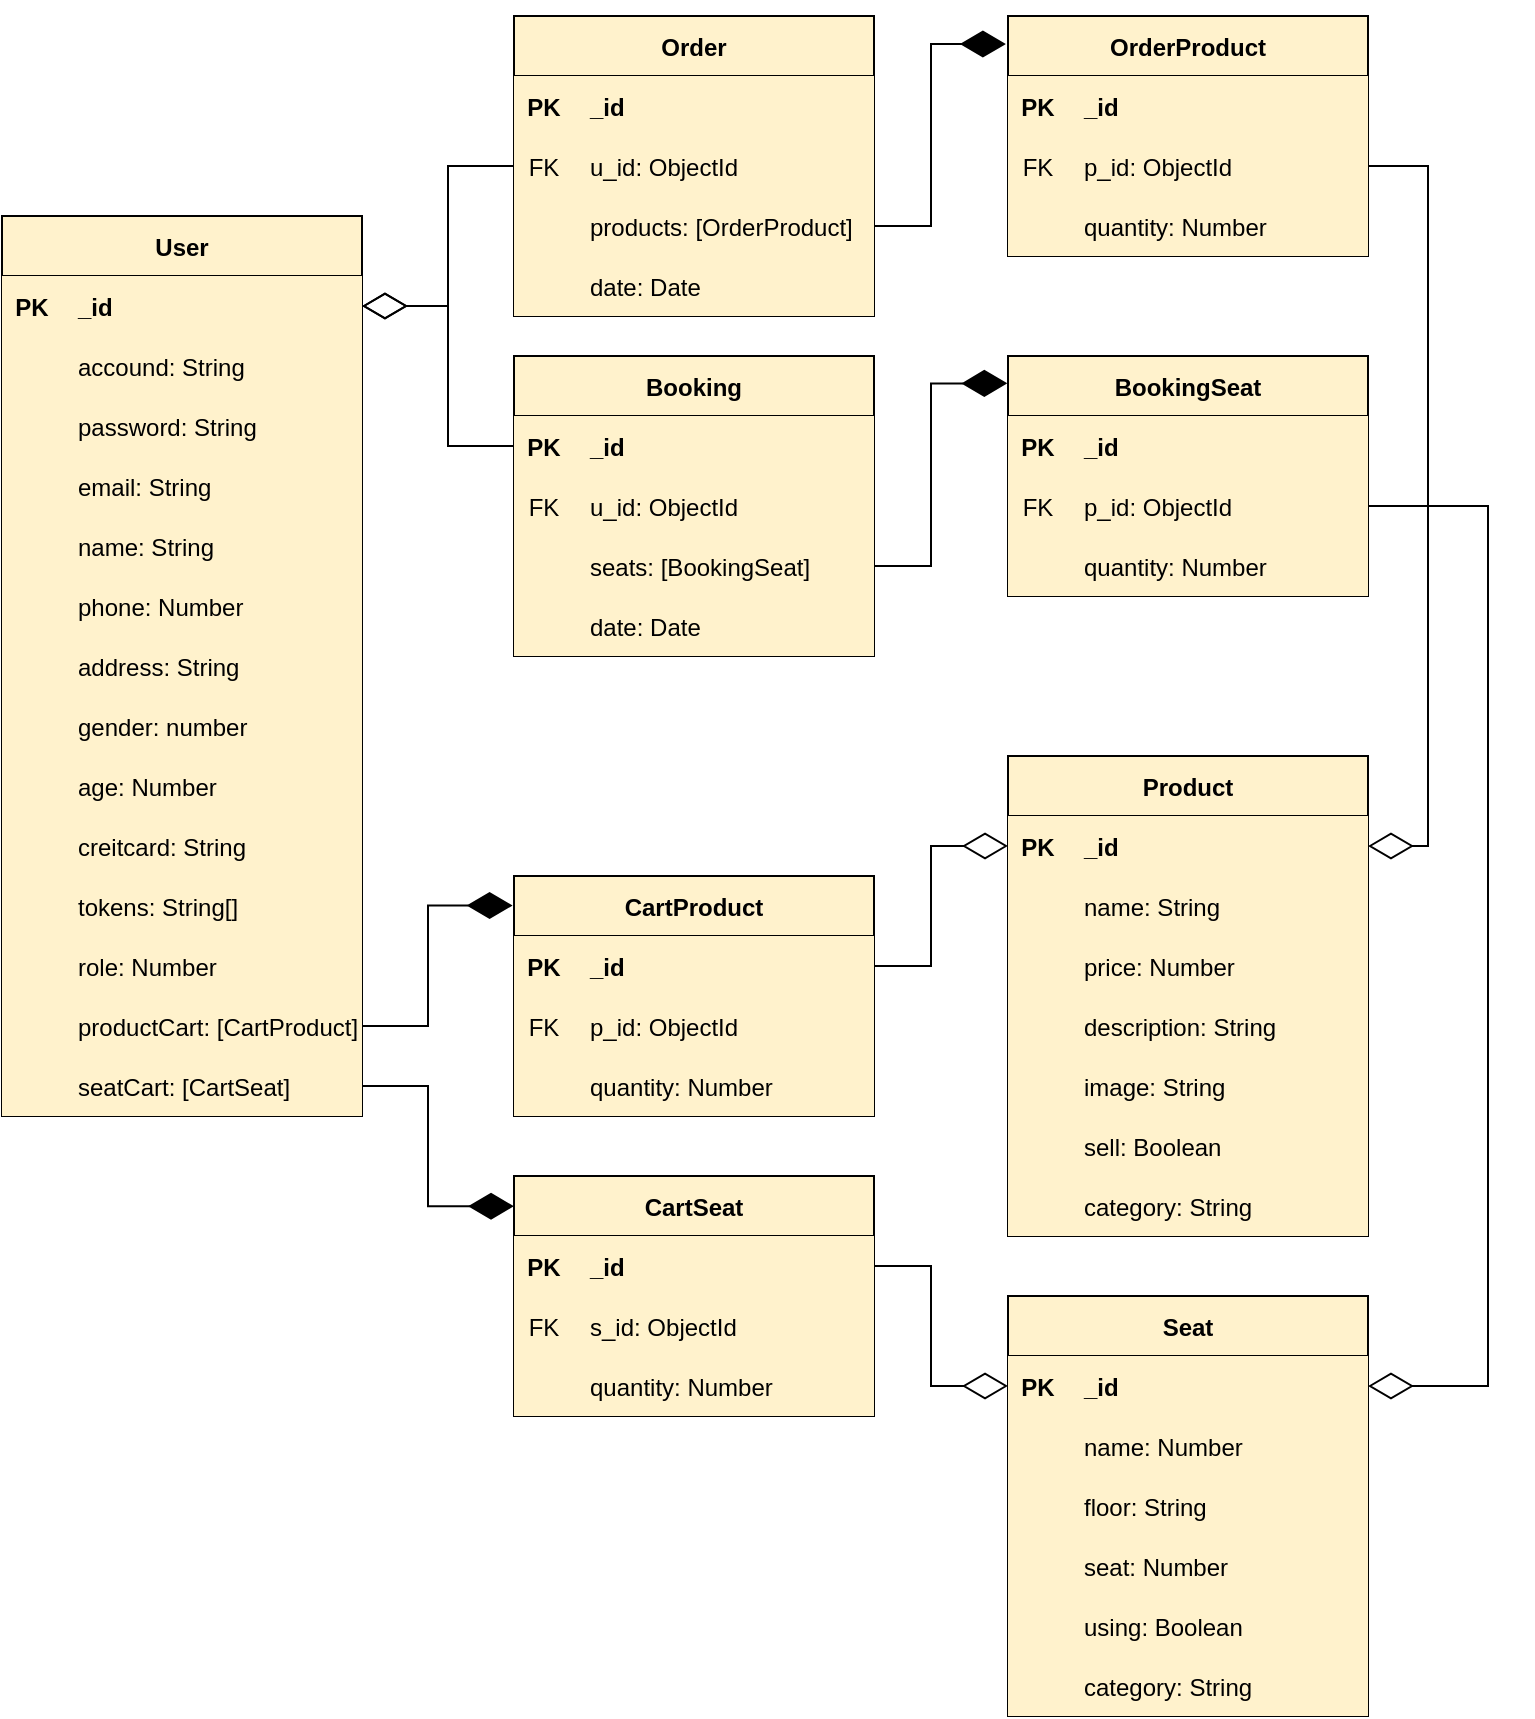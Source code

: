 <mxfile version="20.8.14" type="github">
  <diagram name="第 1 页" id="PfyLjkhu6v5Dt2f9EkoP">
    <mxGraphModel dx="2206" dy="1175" grid="1" gridSize="10" guides="1" tooltips="1" connect="1" arrows="1" fold="1" page="1" pageScale="1" pageWidth="827" pageHeight="1169" math="0" shadow="0">
      <root>
        <mxCell id="0" />
        <mxCell id="1" parent="0" />
        <mxCell id="qEoMCZ1SBWkv3clNUSDH-1" value="User" style="shape=table;startSize=30;container=1;collapsible=1;childLayout=tableLayout;fixedRows=1;rowLines=0;fontStyle=1;align=center;resizeLast=1;labelBorderColor=none;strokeWidth=1;labelBackgroundColor=none;fillColor=#fff2cc;strokeColor=default;shadow=0;swimlaneLine=1;" vertex="1" parent="1">
          <mxGeometry x="27" y="130" width="180" height="450" as="geometry" />
        </mxCell>
        <mxCell id="qEoMCZ1SBWkv3clNUSDH-2" value="" style="shape=tableRow;horizontal=0;startSize=0;swimlaneHead=0;swimlaneBody=0;collapsible=0;dropTarget=0;points=[[0,0.5],[1,0.5]];portConstraint=eastwest;top=0;left=0;right=0;bottom=1;labelBorderColor=none;strokeWidth=1;labelBackgroundColor=none;fillColor=#fff2cc;strokeColor=default;shadow=0;swimlaneLine=1;" vertex="1" parent="qEoMCZ1SBWkv3clNUSDH-1">
          <mxGeometry y="30" width="180" height="30" as="geometry" />
        </mxCell>
        <mxCell id="qEoMCZ1SBWkv3clNUSDH-3" value="PK" style="shape=partialRectangle;connectable=0;top=0;left=0;bottom=0;right=0;fontStyle=1;overflow=hidden;labelBorderColor=none;strokeWidth=1;labelBackgroundColor=none;fillColor=#fff2cc;strokeColor=default;shadow=0;swimlaneLine=1;" vertex="1" parent="qEoMCZ1SBWkv3clNUSDH-2">
          <mxGeometry width="30" height="30" as="geometry">
            <mxRectangle width="30" height="30" as="alternateBounds" />
          </mxGeometry>
        </mxCell>
        <mxCell id="qEoMCZ1SBWkv3clNUSDH-4" value="_id" style="shape=partialRectangle;connectable=0;top=0;left=0;bottom=0;right=0;align=left;spacingLeft=6;fontStyle=1;overflow=hidden;labelBorderColor=none;strokeWidth=1;labelBackgroundColor=none;fillColor=#fff2cc;strokeColor=default;shadow=0;swimlaneLine=1;" vertex="1" parent="qEoMCZ1SBWkv3clNUSDH-2">
          <mxGeometry x="30" width="150" height="30" as="geometry">
            <mxRectangle width="150" height="30" as="alternateBounds" />
          </mxGeometry>
        </mxCell>
        <mxCell id="qEoMCZ1SBWkv3clNUSDH-5" value="" style="shape=tableRow;horizontal=0;startSize=0;swimlaneHead=0;swimlaneBody=0;collapsible=0;dropTarget=0;points=[[0,0.5],[1,0.5]];portConstraint=eastwest;top=0;left=0;right=0;bottom=0;labelBorderColor=none;strokeWidth=1;labelBackgroundColor=none;fillColor=#fff2cc;strokeColor=default;shadow=0;swimlaneLine=1;" vertex="1" parent="qEoMCZ1SBWkv3clNUSDH-1">
          <mxGeometry y="60" width="180" height="30" as="geometry" />
        </mxCell>
        <mxCell id="qEoMCZ1SBWkv3clNUSDH-6" value="" style="shape=partialRectangle;connectable=0;top=0;left=0;bottom=0;right=0;editable=1;overflow=hidden;labelBorderColor=none;strokeWidth=1;labelBackgroundColor=none;fillColor=#fff2cc;strokeColor=default;shadow=0;swimlaneLine=1;" vertex="1" parent="qEoMCZ1SBWkv3clNUSDH-5">
          <mxGeometry width="30" height="30" as="geometry">
            <mxRectangle width="30" height="30" as="alternateBounds" />
          </mxGeometry>
        </mxCell>
        <mxCell id="qEoMCZ1SBWkv3clNUSDH-7" value="accound: String" style="shape=partialRectangle;connectable=0;top=0;left=0;bottom=0;right=0;align=left;spacingLeft=6;overflow=hidden;labelBorderColor=none;strokeWidth=1;labelBackgroundColor=none;fillColor=#fff2cc;strokeColor=default;shadow=0;swimlaneLine=1;" vertex="1" parent="qEoMCZ1SBWkv3clNUSDH-5">
          <mxGeometry x="30" width="150" height="30" as="geometry">
            <mxRectangle width="150" height="30" as="alternateBounds" />
          </mxGeometry>
        </mxCell>
        <mxCell id="qEoMCZ1SBWkv3clNUSDH-8" value="" style="shape=tableRow;horizontal=0;startSize=0;swimlaneHead=0;swimlaneBody=0;collapsible=0;dropTarget=0;points=[[0,0.5],[1,0.5]];portConstraint=eastwest;top=0;left=0;right=0;bottom=0;labelBorderColor=none;strokeWidth=1;labelBackgroundColor=none;fillColor=#fff2cc;strokeColor=default;shadow=0;swimlaneLine=1;" vertex="1" parent="qEoMCZ1SBWkv3clNUSDH-1">
          <mxGeometry y="90" width="180" height="30" as="geometry" />
        </mxCell>
        <mxCell id="qEoMCZ1SBWkv3clNUSDH-9" value="" style="shape=partialRectangle;connectable=0;top=0;left=0;bottom=0;right=0;editable=1;overflow=hidden;labelBorderColor=none;strokeWidth=1;labelBackgroundColor=none;fillColor=#fff2cc;strokeColor=default;shadow=0;swimlaneLine=1;" vertex="1" parent="qEoMCZ1SBWkv3clNUSDH-8">
          <mxGeometry width="30" height="30" as="geometry">
            <mxRectangle width="30" height="30" as="alternateBounds" />
          </mxGeometry>
        </mxCell>
        <mxCell id="qEoMCZ1SBWkv3clNUSDH-10" value="password: String" style="shape=partialRectangle;connectable=0;top=0;left=0;bottom=0;right=0;align=left;spacingLeft=6;overflow=hidden;labelBorderColor=none;strokeWidth=1;labelBackgroundColor=none;fillColor=#fff2cc;strokeColor=default;shadow=0;swimlaneLine=1;" vertex="1" parent="qEoMCZ1SBWkv3clNUSDH-8">
          <mxGeometry x="30" width="150" height="30" as="geometry">
            <mxRectangle width="150" height="30" as="alternateBounds" />
          </mxGeometry>
        </mxCell>
        <mxCell id="qEoMCZ1SBWkv3clNUSDH-11" value="" style="shape=tableRow;horizontal=0;startSize=0;swimlaneHead=0;swimlaneBody=0;collapsible=0;dropTarget=0;points=[[0,0.5],[1,0.5]];portConstraint=eastwest;top=0;left=0;right=0;bottom=0;labelBorderColor=none;strokeWidth=1;labelBackgroundColor=none;fillColor=#fff2cc;strokeColor=default;shadow=0;swimlaneLine=1;" vertex="1" parent="qEoMCZ1SBWkv3clNUSDH-1">
          <mxGeometry y="120" width="180" height="30" as="geometry" />
        </mxCell>
        <mxCell id="qEoMCZ1SBWkv3clNUSDH-12" value="" style="shape=partialRectangle;connectable=0;top=0;left=0;bottom=0;right=0;editable=1;overflow=hidden;labelBorderColor=none;strokeWidth=1;labelBackgroundColor=none;fillColor=#fff2cc;strokeColor=default;shadow=0;swimlaneLine=1;" vertex="1" parent="qEoMCZ1SBWkv3clNUSDH-11">
          <mxGeometry width="30" height="30" as="geometry">
            <mxRectangle width="30" height="30" as="alternateBounds" />
          </mxGeometry>
        </mxCell>
        <mxCell id="qEoMCZ1SBWkv3clNUSDH-13" value="email: String" style="shape=partialRectangle;connectable=0;top=0;left=0;bottom=0;right=0;align=left;spacingLeft=6;overflow=hidden;labelBorderColor=none;strokeWidth=1;labelBackgroundColor=none;fillColor=#fff2cc;strokeColor=default;shadow=0;swimlaneLine=1;" vertex="1" parent="qEoMCZ1SBWkv3clNUSDH-11">
          <mxGeometry x="30" width="150" height="30" as="geometry">
            <mxRectangle width="150" height="30" as="alternateBounds" />
          </mxGeometry>
        </mxCell>
        <mxCell id="qEoMCZ1SBWkv3clNUSDH-14" style="shape=tableRow;horizontal=0;startSize=0;swimlaneHead=0;swimlaneBody=0;collapsible=0;dropTarget=0;points=[[0,0.5],[1,0.5]];portConstraint=eastwest;top=0;left=0;right=0;bottom=0;labelBorderColor=none;strokeWidth=1;labelBackgroundColor=none;fillColor=#fff2cc;strokeColor=default;shadow=0;swimlaneLine=1;" vertex="1" parent="qEoMCZ1SBWkv3clNUSDH-1">
          <mxGeometry y="150" width="180" height="30" as="geometry" />
        </mxCell>
        <mxCell id="qEoMCZ1SBWkv3clNUSDH-15" style="shape=partialRectangle;connectable=0;top=0;left=0;bottom=0;right=0;editable=1;overflow=hidden;labelBorderColor=none;strokeWidth=1;labelBackgroundColor=none;fillColor=#fff2cc;strokeColor=default;shadow=0;swimlaneLine=1;" vertex="1" parent="qEoMCZ1SBWkv3clNUSDH-14">
          <mxGeometry width="30" height="30" as="geometry">
            <mxRectangle width="30" height="30" as="alternateBounds" />
          </mxGeometry>
        </mxCell>
        <mxCell id="qEoMCZ1SBWkv3clNUSDH-16" value="name: String" style="shape=partialRectangle;connectable=0;top=0;left=0;bottom=0;right=0;align=left;spacingLeft=6;overflow=hidden;labelBorderColor=none;strokeWidth=1;labelBackgroundColor=none;fillColor=#fff2cc;strokeColor=default;shadow=0;swimlaneLine=1;" vertex="1" parent="qEoMCZ1SBWkv3clNUSDH-14">
          <mxGeometry x="30" width="150" height="30" as="geometry">
            <mxRectangle width="150" height="30" as="alternateBounds" />
          </mxGeometry>
        </mxCell>
        <mxCell id="qEoMCZ1SBWkv3clNUSDH-17" style="shape=tableRow;horizontal=0;startSize=0;swimlaneHead=0;swimlaneBody=0;collapsible=0;dropTarget=0;points=[[0,0.5],[1,0.5]];portConstraint=eastwest;top=0;left=0;right=0;bottom=0;labelBorderColor=none;strokeWidth=1;labelBackgroundColor=none;fillColor=#fff2cc;strokeColor=default;shadow=0;swimlaneLine=1;" vertex="1" parent="qEoMCZ1SBWkv3clNUSDH-1">
          <mxGeometry y="180" width="180" height="30" as="geometry" />
        </mxCell>
        <mxCell id="qEoMCZ1SBWkv3clNUSDH-18" style="shape=partialRectangle;connectable=0;top=0;left=0;bottom=0;right=0;editable=1;overflow=hidden;labelBorderColor=none;strokeWidth=1;labelBackgroundColor=none;fillColor=#fff2cc;strokeColor=default;shadow=0;swimlaneLine=1;" vertex="1" parent="qEoMCZ1SBWkv3clNUSDH-17">
          <mxGeometry width="30" height="30" as="geometry">
            <mxRectangle width="30" height="30" as="alternateBounds" />
          </mxGeometry>
        </mxCell>
        <mxCell id="qEoMCZ1SBWkv3clNUSDH-19" value="phone: Number" style="shape=partialRectangle;connectable=0;top=0;left=0;bottom=0;right=0;align=left;spacingLeft=6;overflow=hidden;labelBorderColor=none;strokeWidth=1;labelBackgroundColor=none;fillColor=#fff2cc;strokeColor=default;shadow=0;swimlaneLine=1;" vertex="1" parent="qEoMCZ1SBWkv3clNUSDH-17">
          <mxGeometry x="30" width="150" height="30" as="geometry">
            <mxRectangle width="150" height="30" as="alternateBounds" />
          </mxGeometry>
        </mxCell>
        <mxCell id="qEoMCZ1SBWkv3clNUSDH-20" style="shape=tableRow;horizontal=0;startSize=0;swimlaneHead=0;swimlaneBody=0;collapsible=0;dropTarget=0;points=[[0,0.5],[1,0.5]];portConstraint=eastwest;top=0;left=0;right=0;bottom=0;labelBorderColor=none;strokeWidth=1;labelBackgroundColor=none;fillColor=#fff2cc;strokeColor=default;shadow=0;swimlaneLine=1;" vertex="1" parent="qEoMCZ1SBWkv3clNUSDH-1">
          <mxGeometry y="210" width="180" height="30" as="geometry" />
        </mxCell>
        <mxCell id="qEoMCZ1SBWkv3clNUSDH-21" style="shape=partialRectangle;connectable=0;top=0;left=0;bottom=0;right=0;editable=1;overflow=hidden;labelBorderColor=none;strokeWidth=1;labelBackgroundColor=none;fillColor=#fff2cc;strokeColor=default;shadow=0;swimlaneLine=1;" vertex="1" parent="qEoMCZ1SBWkv3clNUSDH-20">
          <mxGeometry width="30" height="30" as="geometry">
            <mxRectangle width="30" height="30" as="alternateBounds" />
          </mxGeometry>
        </mxCell>
        <mxCell id="qEoMCZ1SBWkv3clNUSDH-22" value="address: String" style="shape=partialRectangle;connectable=0;top=0;left=0;bottom=0;right=0;align=left;spacingLeft=6;overflow=hidden;labelBorderColor=none;strokeWidth=1;labelBackgroundColor=none;fillColor=#fff2cc;strokeColor=default;shadow=0;swimlaneLine=1;" vertex="1" parent="qEoMCZ1SBWkv3clNUSDH-20">
          <mxGeometry x="30" width="150" height="30" as="geometry">
            <mxRectangle width="150" height="30" as="alternateBounds" />
          </mxGeometry>
        </mxCell>
        <mxCell id="qEoMCZ1SBWkv3clNUSDH-38" style="shape=tableRow;horizontal=0;startSize=0;swimlaneHead=0;swimlaneBody=0;collapsible=0;dropTarget=0;points=[[0,0.5],[1,0.5]];portConstraint=eastwest;top=0;left=0;right=0;bottom=0;labelBorderColor=none;strokeWidth=1;labelBackgroundColor=none;fillColor=#fff2cc;strokeColor=default;shadow=0;swimlaneLine=1;" vertex="1" parent="qEoMCZ1SBWkv3clNUSDH-1">
          <mxGeometry y="240" width="180" height="30" as="geometry" />
        </mxCell>
        <mxCell id="qEoMCZ1SBWkv3clNUSDH-39" style="shape=partialRectangle;connectable=0;top=0;left=0;bottom=0;right=0;editable=1;overflow=hidden;labelBorderColor=none;strokeWidth=1;labelBackgroundColor=none;fillColor=#fff2cc;strokeColor=default;shadow=0;swimlaneLine=1;" vertex="1" parent="qEoMCZ1SBWkv3clNUSDH-38">
          <mxGeometry width="30" height="30" as="geometry">
            <mxRectangle width="30" height="30" as="alternateBounds" />
          </mxGeometry>
        </mxCell>
        <mxCell id="qEoMCZ1SBWkv3clNUSDH-40" value="gender: number" style="shape=partialRectangle;connectable=0;top=0;left=0;bottom=0;right=0;align=left;spacingLeft=6;overflow=hidden;labelBorderColor=none;strokeWidth=1;labelBackgroundColor=none;fillColor=#fff2cc;strokeColor=default;shadow=0;swimlaneLine=1;" vertex="1" parent="qEoMCZ1SBWkv3clNUSDH-38">
          <mxGeometry x="30" width="150" height="30" as="geometry">
            <mxRectangle width="150" height="30" as="alternateBounds" />
          </mxGeometry>
        </mxCell>
        <mxCell id="qEoMCZ1SBWkv3clNUSDH-35" style="shape=tableRow;horizontal=0;startSize=0;swimlaneHead=0;swimlaneBody=0;collapsible=0;dropTarget=0;points=[[0,0.5],[1,0.5]];portConstraint=eastwest;top=0;left=0;right=0;bottom=0;labelBorderColor=none;strokeWidth=1;labelBackgroundColor=none;fillColor=#fff2cc;strokeColor=default;shadow=0;swimlaneLine=1;" vertex="1" parent="qEoMCZ1SBWkv3clNUSDH-1">
          <mxGeometry y="270" width="180" height="30" as="geometry" />
        </mxCell>
        <mxCell id="qEoMCZ1SBWkv3clNUSDH-36" style="shape=partialRectangle;connectable=0;top=0;left=0;bottom=0;right=0;editable=1;overflow=hidden;labelBorderColor=none;strokeWidth=1;labelBackgroundColor=none;fillColor=#fff2cc;strokeColor=default;shadow=0;swimlaneLine=1;" vertex="1" parent="qEoMCZ1SBWkv3clNUSDH-35">
          <mxGeometry width="30" height="30" as="geometry">
            <mxRectangle width="30" height="30" as="alternateBounds" />
          </mxGeometry>
        </mxCell>
        <mxCell id="qEoMCZ1SBWkv3clNUSDH-37" value="age: Number" style="shape=partialRectangle;connectable=0;top=0;left=0;bottom=0;right=0;align=left;spacingLeft=6;overflow=hidden;labelBorderColor=none;strokeWidth=1;labelBackgroundColor=none;fillColor=#fff2cc;strokeColor=default;shadow=0;swimlaneLine=1;" vertex="1" parent="qEoMCZ1SBWkv3clNUSDH-35">
          <mxGeometry x="30" width="150" height="30" as="geometry">
            <mxRectangle width="150" height="30" as="alternateBounds" />
          </mxGeometry>
        </mxCell>
        <mxCell id="qEoMCZ1SBWkv3clNUSDH-32" style="shape=tableRow;horizontal=0;startSize=0;swimlaneHead=0;swimlaneBody=0;collapsible=0;dropTarget=0;points=[[0,0.5],[1,0.5]];portConstraint=eastwest;top=0;left=0;right=0;bottom=0;labelBorderColor=none;strokeWidth=1;labelBackgroundColor=none;fillColor=#fff2cc;strokeColor=default;shadow=0;swimlaneLine=1;" vertex="1" parent="qEoMCZ1SBWkv3clNUSDH-1">
          <mxGeometry y="300" width="180" height="30" as="geometry" />
        </mxCell>
        <mxCell id="qEoMCZ1SBWkv3clNUSDH-33" style="shape=partialRectangle;connectable=0;top=0;left=0;bottom=0;right=0;editable=1;overflow=hidden;labelBorderColor=none;strokeWidth=1;labelBackgroundColor=none;fillColor=#fff2cc;strokeColor=default;shadow=0;swimlaneLine=1;" vertex="1" parent="qEoMCZ1SBWkv3clNUSDH-32">
          <mxGeometry width="30" height="30" as="geometry">
            <mxRectangle width="30" height="30" as="alternateBounds" />
          </mxGeometry>
        </mxCell>
        <mxCell id="qEoMCZ1SBWkv3clNUSDH-34" value="creitcard: String" style="shape=partialRectangle;connectable=0;top=0;left=0;bottom=0;right=0;align=left;spacingLeft=6;overflow=hidden;labelBorderColor=none;strokeWidth=1;labelBackgroundColor=none;fillColor=#fff2cc;strokeColor=default;shadow=0;swimlaneLine=1;" vertex="1" parent="qEoMCZ1SBWkv3clNUSDH-32">
          <mxGeometry x="30" width="150" height="30" as="geometry">
            <mxRectangle width="150" height="30" as="alternateBounds" />
          </mxGeometry>
        </mxCell>
        <mxCell id="qEoMCZ1SBWkv3clNUSDH-29" style="shape=tableRow;horizontal=0;startSize=0;swimlaneHead=0;swimlaneBody=0;collapsible=0;dropTarget=0;points=[[0,0.5],[1,0.5]];portConstraint=eastwest;top=0;left=0;right=0;bottom=0;labelBorderColor=none;strokeWidth=1;labelBackgroundColor=none;fillColor=#fff2cc;strokeColor=default;shadow=0;swimlaneLine=1;" vertex="1" parent="qEoMCZ1SBWkv3clNUSDH-1">
          <mxGeometry y="330" width="180" height="30" as="geometry" />
        </mxCell>
        <mxCell id="qEoMCZ1SBWkv3clNUSDH-30" style="shape=partialRectangle;connectable=0;top=0;left=0;bottom=0;right=0;editable=1;overflow=hidden;labelBorderColor=none;strokeWidth=1;labelBackgroundColor=none;fillColor=#fff2cc;strokeColor=default;shadow=0;swimlaneLine=1;" vertex="1" parent="qEoMCZ1SBWkv3clNUSDH-29">
          <mxGeometry width="30" height="30" as="geometry">
            <mxRectangle width="30" height="30" as="alternateBounds" />
          </mxGeometry>
        </mxCell>
        <mxCell id="qEoMCZ1SBWkv3clNUSDH-31" value="tokens: String[]" style="shape=partialRectangle;connectable=0;top=0;left=0;bottom=0;right=0;align=left;spacingLeft=6;overflow=hidden;labelBorderColor=none;strokeWidth=1;labelBackgroundColor=none;fillColor=#fff2cc;strokeColor=default;shadow=0;swimlaneLine=1;" vertex="1" parent="qEoMCZ1SBWkv3clNUSDH-29">
          <mxGeometry x="30" width="150" height="30" as="geometry">
            <mxRectangle width="150" height="30" as="alternateBounds" />
          </mxGeometry>
        </mxCell>
        <mxCell id="qEoMCZ1SBWkv3clNUSDH-26" style="shape=tableRow;horizontal=0;startSize=0;swimlaneHead=0;swimlaneBody=0;collapsible=0;dropTarget=0;points=[[0,0.5],[1,0.5]];portConstraint=eastwest;top=0;left=0;right=0;bottom=0;labelBorderColor=none;strokeWidth=1;labelBackgroundColor=none;fillColor=#fff2cc;strokeColor=default;shadow=0;swimlaneLine=1;" vertex="1" parent="qEoMCZ1SBWkv3clNUSDH-1">
          <mxGeometry y="360" width="180" height="30" as="geometry" />
        </mxCell>
        <mxCell id="qEoMCZ1SBWkv3clNUSDH-27" style="shape=partialRectangle;connectable=0;top=0;left=0;bottom=0;right=0;editable=1;overflow=hidden;labelBorderColor=none;strokeWidth=1;labelBackgroundColor=none;fillColor=#fff2cc;strokeColor=default;shadow=0;swimlaneLine=1;" vertex="1" parent="qEoMCZ1SBWkv3clNUSDH-26">
          <mxGeometry width="30" height="30" as="geometry">
            <mxRectangle width="30" height="30" as="alternateBounds" />
          </mxGeometry>
        </mxCell>
        <mxCell id="qEoMCZ1SBWkv3clNUSDH-28" value="role: Number" style="shape=partialRectangle;connectable=0;top=0;left=0;bottom=0;right=0;align=left;spacingLeft=6;overflow=hidden;labelBorderColor=none;strokeWidth=1;labelBackgroundColor=none;fillColor=#fff2cc;strokeColor=default;shadow=0;swimlaneLine=1;" vertex="1" parent="qEoMCZ1SBWkv3clNUSDH-26">
          <mxGeometry x="30" width="150" height="30" as="geometry">
            <mxRectangle width="150" height="30" as="alternateBounds" />
          </mxGeometry>
        </mxCell>
        <mxCell id="qEoMCZ1SBWkv3clNUSDH-23" style="shape=tableRow;horizontal=0;startSize=0;swimlaneHead=0;swimlaneBody=0;collapsible=0;dropTarget=0;points=[[0,0.5],[1,0.5]];portConstraint=eastwest;top=0;left=0;right=0;bottom=0;labelBorderColor=none;strokeWidth=1;labelBackgroundColor=none;fillColor=#fff2cc;strokeColor=default;shadow=0;swimlaneLine=1;" vertex="1" parent="qEoMCZ1SBWkv3clNUSDH-1">
          <mxGeometry y="390" width="180" height="30" as="geometry" />
        </mxCell>
        <mxCell id="qEoMCZ1SBWkv3clNUSDH-24" style="shape=partialRectangle;connectable=0;top=0;left=0;bottom=0;right=0;editable=1;overflow=hidden;labelBorderColor=none;strokeWidth=1;labelBackgroundColor=none;fillColor=#fff2cc;strokeColor=default;shadow=0;swimlaneLine=1;" vertex="1" parent="qEoMCZ1SBWkv3clNUSDH-23">
          <mxGeometry width="30" height="30" as="geometry">
            <mxRectangle width="30" height="30" as="alternateBounds" />
          </mxGeometry>
        </mxCell>
        <mxCell id="qEoMCZ1SBWkv3clNUSDH-25" value="productCart: [CartProduct]" style="shape=partialRectangle;connectable=0;top=0;left=0;bottom=0;right=0;align=left;spacingLeft=6;overflow=hidden;labelBorderColor=none;strokeWidth=1;labelBackgroundColor=none;fillColor=#fff2cc;strokeColor=default;shadow=0;swimlaneLine=1;" vertex="1" parent="qEoMCZ1SBWkv3clNUSDH-23">
          <mxGeometry x="30" width="150" height="30" as="geometry">
            <mxRectangle width="150" height="30" as="alternateBounds" />
          </mxGeometry>
        </mxCell>
        <mxCell id="qEoMCZ1SBWkv3clNUSDH-47" style="shape=tableRow;horizontal=0;startSize=0;swimlaneHead=0;swimlaneBody=0;collapsible=0;dropTarget=0;points=[[0,0.5],[1,0.5]];portConstraint=eastwest;top=0;left=0;right=0;bottom=0;labelBorderColor=none;strokeWidth=1;labelBackgroundColor=none;fillColor=#fff2cc;strokeColor=default;shadow=0;swimlaneLine=1;" vertex="1" parent="qEoMCZ1SBWkv3clNUSDH-1">
          <mxGeometry y="420" width="180" height="30" as="geometry" />
        </mxCell>
        <mxCell id="qEoMCZ1SBWkv3clNUSDH-48" style="shape=partialRectangle;connectable=0;top=0;left=0;bottom=0;right=0;editable=1;overflow=hidden;labelBorderColor=none;strokeWidth=1;labelBackgroundColor=none;fillColor=#fff2cc;strokeColor=default;shadow=0;swimlaneLine=1;" vertex="1" parent="qEoMCZ1SBWkv3clNUSDH-47">
          <mxGeometry width="30" height="30" as="geometry">
            <mxRectangle width="30" height="30" as="alternateBounds" />
          </mxGeometry>
        </mxCell>
        <mxCell id="qEoMCZ1SBWkv3clNUSDH-49" value="seatCart: [CartSeat]" style="shape=partialRectangle;connectable=0;top=0;left=0;bottom=0;right=0;align=left;spacingLeft=6;overflow=hidden;labelBorderColor=none;strokeWidth=1;labelBackgroundColor=none;fillColor=#fff2cc;strokeColor=default;shadow=0;swimlaneLine=1;" vertex="1" parent="qEoMCZ1SBWkv3clNUSDH-47">
          <mxGeometry x="30" width="150" height="30" as="geometry">
            <mxRectangle width="150" height="30" as="alternateBounds" />
          </mxGeometry>
        </mxCell>
        <mxCell id="qEoMCZ1SBWkv3clNUSDH-50" value="Product" style="shape=table;startSize=30;container=1;collapsible=1;childLayout=tableLayout;fixedRows=1;rowLines=0;fontStyle=1;align=center;resizeLast=1;labelBorderColor=none;strokeWidth=1;labelBackgroundColor=none;fillColor=#fff2cc;strokeColor=default;shadow=0;swimlaneLine=1;" vertex="1" parent="1">
          <mxGeometry x="530" y="400" width="180" height="240" as="geometry" />
        </mxCell>
        <mxCell id="qEoMCZ1SBWkv3clNUSDH-51" value="" style="shape=tableRow;horizontal=0;startSize=0;swimlaneHead=0;swimlaneBody=0;collapsible=0;dropTarget=0;points=[[0,0.5],[1,0.5]];portConstraint=eastwest;top=0;left=0;right=0;bottom=1;labelBorderColor=none;strokeWidth=1;labelBackgroundColor=none;fillColor=#fff2cc;strokeColor=default;shadow=0;swimlaneLine=1;" vertex="1" parent="qEoMCZ1SBWkv3clNUSDH-50">
          <mxGeometry y="30" width="180" height="30" as="geometry" />
        </mxCell>
        <mxCell id="qEoMCZ1SBWkv3clNUSDH-52" value="PK" style="shape=partialRectangle;connectable=0;top=0;left=0;bottom=0;right=0;fontStyle=1;overflow=hidden;labelBorderColor=none;strokeWidth=1;labelBackgroundColor=none;fillColor=#fff2cc;strokeColor=default;shadow=0;swimlaneLine=1;" vertex="1" parent="qEoMCZ1SBWkv3clNUSDH-51">
          <mxGeometry width="30" height="30" as="geometry">
            <mxRectangle width="30" height="30" as="alternateBounds" />
          </mxGeometry>
        </mxCell>
        <mxCell id="qEoMCZ1SBWkv3clNUSDH-53" value="_id" style="shape=partialRectangle;connectable=0;top=0;left=0;bottom=0;right=0;align=left;spacingLeft=6;fontStyle=1;overflow=hidden;labelBorderColor=none;strokeWidth=1;labelBackgroundColor=none;fillColor=#fff2cc;strokeColor=default;shadow=0;swimlaneLine=1;" vertex="1" parent="qEoMCZ1SBWkv3clNUSDH-51">
          <mxGeometry x="30" width="150" height="30" as="geometry">
            <mxRectangle width="150" height="30" as="alternateBounds" />
          </mxGeometry>
        </mxCell>
        <mxCell id="qEoMCZ1SBWkv3clNUSDH-54" value="" style="shape=tableRow;horizontal=0;startSize=0;swimlaneHead=0;swimlaneBody=0;collapsible=0;dropTarget=0;points=[[0,0.5],[1,0.5]];portConstraint=eastwest;top=0;left=0;right=0;bottom=0;labelBorderColor=none;strokeWidth=1;labelBackgroundColor=none;fillColor=#fff2cc;strokeColor=default;shadow=0;swimlaneLine=1;" vertex="1" parent="qEoMCZ1SBWkv3clNUSDH-50">
          <mxGeometry y="60" width="180" height="30" as="geometry" />
        </mxCell>
        <mxCell id="qEoMCZ1SBWkv3clNUSDH-55" value="" style="shape=partialRectangle;connectable=0;top=0;left=0;bottom=0;right=0;editable=1;overflow=hidden;labelBorderColor=none;strokeWidth=1;labelBackgroundColor=none;fillColor=#fff2cc;strokeColor=default;shadow=0;swimlaneLine=1;" vertex="1" parent="qEoMCZ1SBWkv3clNUSDH-54">
          <mxGeometry width="30" height="30" as="geometry">
            <mxRectangle width="30" height="30" as="alternateBounds" />
          </mxGeometry>
        </mxCell>
        <mxCell id="qEoMCZ1SBWkv3clNUSDH-56" value="name: String" style="shape=partialRectangle;connectable=0;top=0;left=0;bottom=0;right=0;align=left;spacingLeft=6;overflow=hidden;labelBorderColor=none;strokeWidth=1;labelBackgroundColor=none;fillColor=#fff2cc;strokeColor=default;shadow=0;swimlaneLine=1;" vertex="1" parent="qEoMCZ1SBWkv3clNUSDH-54">
          <mxGeometry x="30" width="150" height="30" as="geometry">
            <mxRectangle width="150" height="30" as="alternateBounds" />
          </mxGeometry>
        </mxCell>
        <mxCell id="qEoMCZ1SBWkv3clNUSDH-57" value="" style="shape=tableRow;horizontal=0;startSize=0;swimlaneHead=0;swimlaneBody=0;collapsible=0;dropTarget=0;points=[[0,0.5],[1,0.5]];portConstraint=eastwest;top=0;left=0;right=0;bottom=0;labelBorderColor=none;strokeWidth=1;labelBackgroundColor=none;fillColor=#fff2cc;strokeColor=default;shadow=0;swimlaneLine=1;" vertex="1" parent="qEoMCZ1SBWkv3clNUSDH-50">
          <mxGeometry y="90" width="180" height="30" as="geometry" />
        </mxCell>
        <mxCell id="qEoMCZ1SBWkv3clNUSDH-58" value="" style="shape=partialRectangle;connectable=0;top=0;left=0;bottom=0;right=0;editable=1;overflow=hidden;labelBorderColor=none;strokeWidth=1;labelBackgroundColor=none;fillColor=#fff2cc;strokeColor=default;shadow=0;swimlaneLine=1;" vertex="1" parent="qEoMCZ1SBWkv3clNUSDH-57">
          <mxGeometry width="30" height="30" as="geometry">
            <mxRectangle width="30" height="30" as="alternateBounds" />
          </mxGeometry>
        </mxCell>
        <mxCell id="qEoMCZ1SBWkv3clNUSDH-59" value="price: Number" style="shape=partialRectangle;connectable=0;top=0;left=0;bottom=0;right=0;align=left;spacingLeft=6;overflow=hidden;labelBorderColor=none;strokeWidth=1;labelBackgroundColor=none;fillColor=#fff2cc;strokeColor=default;shadow=0;swimlaneLine=1;" vertex="1" parent="qEoMCZ1SBWkv3clNUSDH-57">
          <mxGeometry x="30" width="150" height="30" as="geometry">
            <mxRectangle width="150" height="30" as="alternateBounds" />
          </mxGeometry>
        </mxCell>
        <mxCell id="qEoMCZ1SBWkv3clNUSDH-60" value="" style="shape=tableRow;horizontal=0;startSize=0;swimlaneHead=0;swimlaneBody=0;collapsible=0;dropTarget=0;points=[[0,0.5],[1,0.5]];portConstraint=eastwest;top=0;left=0;right=0;bottom=0;labelBorderColor=none;strokeWidth=1;labelBackgroundColor=none;fillColor=#fff2cc;strokeColor=default;shadow=0;swimlaneLine=1;" vertex="1" parent="qEoMCZ1SBWkv3clNUSDH-50">
          <mxGeometry y="120" width="180" height="30" as="geometry" />
        </mxCell>
        <mxCell id="qEoMCZ1SBWkv3clNUSDH-61" value="" style="shape=partialRectangle;connectable=0;top=0;left=0;bottom=0;right=0;editable=1;overflow=hidden;labelBorderColor=none;strokeWidth=1;labelBackgroundColor=none;fillColor=#fff2cc;strokeColor=default;shadow=0;swimlaneLine=1;" vertex="1" parent="qEoMCZ1SBWkv3clNUSDH-60">
          <mxGeometry width="30" height="30" as="geometry">
            <mxRectangle width="30" height="30" as="alternateBounds" />
          </mxGeometry>
        </mxCell>
        <mxCell id="qEoMCZ1SBWkv3clNUSDH-62" value="description: String" style="shape=partialRectangle;connectable=0;top=0;left=0;bottom=0;right=0;align=left;spacingLeft=6;overflow=hidden;labelBorderColor=none;strokeWidth=1;labelBackgroundColor=none;fillColor=#fff2cc;strokeColor=default;shadow=0;swimlaneLine=1;" vertex="1" parent="qEoMCZ1SBWkv3clNUSDH-60">
          <mxGeometry x="30" width="150" height="30" as="geometry">
            <mxRectangle width="150" height="30" as="alternateBounds" />
          </mxGeometry>
        </mxCell>
        <mxCell id="qEoMCZ1SBWkv3clNUSDH-63" style="shape=tableRow;horizontal=0;startSize=0;swimlaneHead=0;swimlaneBody=0;collapsible=0;dropTarget=0;points=[[0,0.5],[1,0.5]];portConstraint=eastwest;top=0;left=0;right=0;bottom=0;labelBorderColor=none;strokeWidth=1;labelBackgroundColor=none;fillColor=#fff2cc;strokeColor=default;shadow=0;swimlaneLine=1;" vertex="1" parent="qEoMCZ1SBWkv3clNUSDH-50">
          <mxGeometry y="150" width="180" height="30" as="geometry" />
        </mxCell>
        <mxCell id="qEoMCZ1SBWkv3clNUSDH-64" style="shape=partialRectangle;connectable=0;top=0;left=0;bottom=0;right=0;editable=1;overflow=hidden;labelBorderColor=none;strokeWidth=1;labelBackgroundColor=none;fillColor=#fff2cc;strokeColor=default;shadow=0;swimlaneLine=1;" vertex="1" parent="qEoMCZ1SBWkv3clNUSDH-63">
          <mxGeometry width="30" height="30" as="geometry">
            <mxRectangle width="30" height="30" as="alternateBounds" />
          </mxGeometry>
        </mxCell>
        <mxCell id="qEoMCZ1SBWkv3clNUSDH-65" value="image: String" style="shape=partialRectangle;connectable=0;top=0;left=0;bottom=0;right=0;align=left;spacingLeft=6;overflow=hidden;labelBorderColor=none;strokeWidth=1;labelBackgroundColor=none;fillColor=#fff2cc;strokeColor=default;shadow=0;swimlaneLine=1;" vertex="1" parent="qEoMCZ1SBWkv3clNUSDH-63">
          <mxGeometry x="30" width="150" height="30" as="geometry">
            <mxRectangle width="150" height="30" as="alternateBounds" />
          </mxGeometry>
        </mxCell>
        <mxCell id="qEoMCZ1SBWkv3clNUSDH-66" style="shape=tableRow;horizontal=0;startSize=0;swimlaneHead=0;swimlaneBody=0;collapsible=0;dropTarget=0;points=[[0,0.5],[1,0.5]];portConstraint=eastwest;top=0;left=0;right=0;bottom=0;labelBorderColor=none;strokeWidth=1;labelBackgroundColor=none;fillColor=#fff2cc;strokeColor=default;shadow=0;swimlaneLine=1;" vertex="1" parent="qEoMCZ1SBWkv3clNUSDH-50">
          <mxGeometry y="180" width="180" height="30" as="geometry" />
        </mxCell>
        <mxCell id="qEoMCZ1SBWkv3clNUSDH-67" style="shape=partialRectangle;connectable=0;top=0;left=0;bottom=0;right=0;editable=1;overflow=hidden;labelBorderColor=none;strokeWidth=1;labelBackgroundColor=none;fillColor=#fff2cc;strokeColor=default;shadow=0;swimlaneLine=1;" vertex="1" parent="qEoMCZ1SBWkv3clNUSDH-66">
          <mxGeometry width="30" height="30" as="geometry">
            <mxRectangle width="30" height="30" as="alternateBounds" />
          </mxGeometry>
        </mxCell>
        <mxCell id="qEoMCZ1SBWkv3clNUSDH-68" value="sell: Boolean" style="shape=partialRectangle;connectable=0;top=0;left=0;bottom=0;right=0;align=left;spacingLeft=6;overflow=hidden;labelBorderColor=none;strokeWidth=1;labelBackgroundColor=none;fillColor=#fff2cc;strokeColor=default;shadow=0;swimlaneLine=1;" vertex="1" parent="qEoMCZ1SBWkv3clNUSDH-66">
          <mxGeometry x="30" width="150" height="30" as="geometry">
            <mxRectangle width="150" height="30" as="alternateBounds" />
          </mxGeometry>
        </mxCell>
        <mxCell id="qEoMCZ1SBWkv3clNUSDH-69" style="shape=tableRow;horizontal=0;startSize=0;swimlaneHead=0;swimlaneBody=0;collapsible=0;dropTarget=0;points=[[0,0.5],[1,0.5]];portConstraint=eastwest;top=0;left=0;right=0;bottom=0;labelBorderColor=none;strokeWidth=1;labelBackgroundColor=none;fillColor=#fff2cc;strokeColor=default;shadow=0;swimlaneLine=1;" vertex="1" parent="qEoMCZ1SBWkv3clNUSDH-50">
          <mxGeometry y="210" width="180" height="30" as="geometry" />
        </mxCell>
        <mxCell id="qEoMCZ1SBWkv3clNUSDH-70" style="shape=partialRectangle;connectable=0;top=0;left=0;bottom=0;right=0;editable=1;overflow=hidden;labelBorderColor=none;strokeWidth=1;labelBackgroundColor=none;fillColor=#fff2cc;strokeColor=default;shadow=0;swimlaneLine=1;" vertex="1" parent="qEoMCZ1SBWkv3clNUSDH-69">
          <mxGeometry width="30" height="30" as="geometry">
            <mxRectangle width="30" height="30" as="alternateBounds" />
          </mxGeometry>
        </mxCell>
        <mxCell id="qEoMCZ1SBWkv3clNUSDH-71" value="category: String" style="shape=partialRectangle;connectable=0;top=0;left=0;bottom=0;right=0;align=left;spacingLeft=6;overflow=hidden;labelBorderColor=none;strokeWidth=1;labelBackgroundColor=none;fillColor=#fff2cc;strokeColor=default;shadow=0;swimlaneLine=1;" vertex="1" parent="qEoMCZ1SBWkv3clNUSDH-69">
          <mxGeometry x="30" width="150" height="30" as="geometry">
            <mxRectangle width="150" height="30" as="alternateBounds" />
          </mxGeometry>
        </mxCell>
        <mxCell id="qEoMCZ1SBWkv3clNUSDH-75" value="CartProduct" style="shape=table;startSize=30;container=1;collapsible=1;childLayout=tableLayout;fixedRows=1;rowLines=0;fontStyle=1;align=center;resizeLast=1;labelBorderColor=none;strokeWidth=1;labelBackgroundColor=none;fillColor=#fff2cc;strokeColor=default;shadow=0;swimlaneLine=1;" vertex="1" parent="1">
          <mxGeometry x="283" y="460" width="180" height="120" as="geometry" />
        </mxCell>
        <mxCell id="qEoMCZ1SBWkv3clNUSDH-76" value="" style="shape=tableRow;horizontal=0;startSize=0;swimlaneHead=0;swimlaneBody=0;collapsible=0;dropTarget=0;points=[[0,0.5],[1,0.5]];portConstraint=eastwest;top=0;left=0;right=0;bottom=1;labelBorderColor=none;strokeWidth=1;labelBackgroundColor=none;fillColor=#fff2cc;strokeColor=default;shadow=0;swimlaneLine=1;" vertex="1" parent="qEoMCZ1SBWkv3clNUSDH-75">
          <mxGeometry y="30" width="180" height="30" as="geometry" />
        </mxCell>
        <mxCell id="qEoMCZ1SBWkv3clNUSDH-77" value="PK" style="shape=partialRectangle;connectable=0;top=0;left=0;bottom=0;right=0;fontStyle=1;overflow=hidden;labelBorderColor=none;strokeWidth=1;labelBackgroundColor=none;fillColor=#fff2cc;strokeColor=default;shadow=0;swimlaneLine=1;" vertex="1" parent="qEoMCZ1SBWkv3clNUSDH-76">
          <mxGeometry width="30" height="30" as="geometry">
            <mxRectangle width="30" height="30" as="alternateBounds" />
          </mxGeometry>
        </mxCell>
        <mxCell id="qEoMCZ1SBWkv3clNUSDH-78" value="_id" style="shape=partialRectangle;connectable=0;top=0;left=0;bottom=0;right=0;align=left;spacingLeft=6;fontStyle=1;overflow=hidden;labelBorderColor=none;strokeWidth=1;labelBackgroundColor=none;fillColor=#fff2cc;strokeColor=default;shadow=0;swimlaneLine=1;" vertex="1" parent="qEoMCZ1SBWkv3clNUSDH-76">
          <mxGeometry x="30" width="150" height="30" as="geometry">
            <mxRectangle width="150" height="30" as="alternateBounds" />
          </mxGeometry>
        </mxCell>
        <mxCell id="qEoMCZ1SBWkv3clNUSDH-79" value="" style="shape=tableRow;horizontal=0;startSize=0;swimlaneHead=0;swimlaneBody=0;collapsible=0;dropTarget=0;points=[[0,0.5],[1,0.5]];portConstraint=eastwest;top=0;left=0;right=0;bottom=0;labelBorderColor=none;strokeWidth=1;labelBackgroundColor=none;fillColor=#fff2cc;strokeColor=default;shadow=0;swimlaneLine=1;" vertex="1" parent="qEoMCZ1SBWkv3clNUSDH-75">
          <mxGeometry y="60" width="180" height="30" as="geometry" />
        </mxCell>
        <mxCell id="qEoMCZ1SBWkv3clNUSDH-80" value="FK" style="shape=partialRectangle;connectable=0;top=0;left=0;bottom=0;right=0;editable=1;overflow=hidden;labelBorderColor=none;strokeWidth=1;labelBackgroundColor=none;fillColor=#fff2cc;strokeColor=default;shadow=0;swimlaneLine=1;" vertex="1" parent="qEoMCZ1SBWkv3clNUSDH-79">
          <mxGeometry width="30" height="30" as="geometry">
            <mxRectangle width="30" height="30" as="alternateBounds" />
          </mxGeometry>
        </mxCell>
        <mxCell id="qEoMCZ1SBWkv3clNUSDH-81" value="p_id: ObjectId" style="shape=partialRectangle;connectable=0;top=0;left=0;bottom=0;right=0;align=left;spacingLeft=6;overflow=hidden;labelBorderColor=none;strokeWidth=1;labelBackgroundColor=none;fillColor=#fff2cc;strokeColor=default;shadow=0;swimlaneLine=1;" vertex="1" parent="qEoMCZ1SBWkv3clNUSDH-79">
          <mxGeometry x="30" width="150" height="30" as="geometry">
            <mxRectangle width="150" height="30" as="alternateBounds" />
          </mxGeometry>
        </mxCell>
        <mxCell id="qEoMCZ1SBWkv3clNUSDH-82" value="" style="shape=tableRow;horizontal=0;startSize=0;swimlaneHead=0;swimlaneBody=0;collapsible=0;dropTarget=0;points=[[0,0.5],[1,0.5]];portConstraint=eastwest;top=0;left=0;right=0;bottom=0;labelBorderColor=none;strokeWidth=1;labelBackgroundColor=none;fillColor=#fff2cc;strokeColor=default;shadow=0;swimlaneLine=1;" vertex="1" parent="qEoMCZ1SBWkv3clNUSDH-75">
          <mxGeometry y="90" width="180" height="30" as="geometry" />
        </mxCell>
        <mxCell id="qEoMCZ1SBWkv3clNUSDH-83" value="" style="shape=partialRectangle;connectable=0;top=0;left=0;bottom=0;right=0;editable=1;overflow=hidden;labelBorderColor=none;strokeWidth=1;labelBackgroundColor=none;fillColor=#fff2cc;strokeColor=default;shadow=0;swimlaneLine=1;" vertex="1" parent="qEoMCZ1SBWkv3clNUSDH-82">
          <mxGeometry width="30" height="30" as="geometry">
            <mxRectangle width="30" height="30" as="alternateBounds" />
          </mxGeometry>
        </mxCell>
        <mxCell id="qEoMCZ1SBWkv3clNUSDH-84" value="quantity: Number" style="shape=partialRectangle;connectable=0;top=0;left=0;bottom=0;right=0;align=left;spacingLeft=6;overflow=hidden;labelBorderColor=none;strokeWidth=1;labelBackgroundColor=none;fillColor=#fff2cc;strokeColor=default;shadow=0;swimlaneLine=1;" vertex="1" parent="qEoMCZ1SBWkv3clNUSDH-82">
          <mxGeometry x="30" width="150" height="30" as="geometry">
            <mxRectangle width="150" height="30" as="alternateBounds" />
          </mxGeometry>
        </mxCell>
        <mxCell id="qEoMCZ1SBWkv3clNUSDH-85" value="OrderProduct" style="shape=table;startSize=30;container=1;collapsible=1;childLayout=tableLayout;fixedRows=1;rowLines=0;fontStyle=1;align=center;resizeLast=1;labelBorderColor=none;strokeWidth=1;labelBackgroundColor=none;fillColor=#fff2cc;strokeColor=default;shadow=0;swimlaneLine=1;" vertex="1" parent="1">
          <mxGeometry x="530" y="30" width="180" height="120" as="geometry" />
        </mxCell>
        <mxCell id="qEoMCZ1SBWkv3clNUSDH-86" value="" style="shape=tableRow;horizontal=0;startSize=0;swimlaneHead=0;swimlaneBody=0;collapsible=0;dropTarget=0;points=[[0,0.5],[1,0.5]];portConstraint=eastwest;top=0;left=0;right=0;bottom=1;labelBorderColor=none;strokeWidth=1;labelBackgroundColor=none;fillColor=#fff2cc;strokeColor=default;shadow=0;swimlaneLine=1;" vertex="1" parent="qEoMCZ1SBWkv3clNUSDH-85">
          <mxGeometry y="30" width="180" height="30" as="geometry" />
        </mxCell>
        <mxCell id="qEoMCZ1SBWkv3clNUSDH-87" value="PK" style="shape=partialRectangle;connectable=0;top=0;left=0;bottom=0;right=0;fontStyle=1;overflow=hidden;labelBorderColor=none;strokeWidth=1;labelBackgroundColor=none;fillColor=#fff2cc;strokeColor=default;shadow=0;swimlaneLine=1;" vertex="1" parent="qEoMCZ1SBWkv3clNUSDH-86">
          <mxGeometry width="30" height="30" as="geometry">
            <mxRectangle width="30" height="30" as="alternateBounds" />
          </mxGeometry>
        </mxCell>
        <mxCell id="qEoMCZ1SBWkv3clNUSDH-88" value="_id" style="shape=partialRectangle;connectable=0;top=0;left=0;bottom=0;right=0;align=left;spacingLeft=6;fontStyle=1;overflow=hidden;labelBorderColor=none;strokeWidth=1;labelBackgroundColor=none;fillColor=#fff2cc;strokeColor=default;shadow=0;swimlaneLine=1;" vertex="1" parent="qEoMCZ1SBWkv3clNUSDH-86">
          <mxGeometry x="30" width="150" height="30" as="geometry">
            <mxRectangle width="150" height="30" as="alternateBounds" />
          </mxGeometry>
        </mxCell>
        <mxCell id="qEoMCZ1SBWkv3clNUSDH-89" value="" style="shape=tableRow;horizontal=0;startSize=0;swimlaneHead=0;swimlaneBody=0;collapsible=0;dropTarget=0;points=[[0,0.5],[1,0.5]];portConstraint=eastwest;top=0;left=0;right=0;bottom=0;labelBorderColor=none;strokeWidth=1;labelBackgroundColor=none;fillColor=#fff2cc;strokeColor=default;shadow=0;swimlaneLine=1;" vertex="1" parent="qEoMCZ1SBWkv3clNUSDH-85">
          <mxGeometry y="60" width="180" height="30" as="geometry" />
        </mxCell>
        <mxCell id="qEoMCZ1SBWkv3clNUSDH-90" value="FK" style="shape=partialRectangle;connectable=0;top=0;left=0;bottom=0;right=0;editable=1;overflow=hidden;labelBorderColor=none;strokeWidth=1;labelBackgroundColor=none;fillColor=#fff2cc;strokeColor=default;shadow=0;swimlaneLine=1;" vertex="1" parent="qEoMCZ1SBWkv3clNUSDH-89">
          <mxGeometry width="30" height="30" as="geometry">
            <mxRectangle width="30" height="30" as="alternateBounds" />
          </mxGeometry>
        </mxCell>
        <mxCell id="qEoMCZ1SBWkv3clNUSDH-91" value="p_id: ObjectId" style="shape=partialRectangle;connectable=0;top=0;left=0;bottom=0;right=0;align=left;spacingLeft=6;overflow=hidden;labelBorderColor=none;strokeWidth=1;labelBackgroundColor=none;fillColor=#fff2cc;strokeColor=default;shadow=0;swimlaneLine=1;" vertex="1" parent="qEoMCZ1SBWkv3clNUSDH-89">
          <mxGeometry x="30" width="150" height="30" as="geometry">
            <mxRectangle width="150" height="30" as="alternateBounds" />
          </mxGeometry>
        </mxCell>
        <mxCell id="qEoMCZ1SBWkv3clNUSDH-92" value="" style="shape=tableRow;horizontal=0;startSize=0;swimlaneHead=0;swimlaneBody=0;collapsible=0;dropTarget=0;points=[[0,0.5],[1,0.5]];portConstraint=eastwest;top=0;left=0;right=0;bottom=0;labelBorderColor=none;strokeWidth=1;labelBackgroundColor=none;fillColor=#fff2cc;strokeColor=default;shadow=0;swimlaneLine=1;" vertex="1" parent="qEoMCZ1SBWkv3clNUSDH-85">
          <mxGeometry y="90" width="180" height="30" as="geometry" />
        </mxCell>
        <mxCell id="qEoMCZ1SBWkv3clNUSDH-93" value="" style="shape=partialRectangle;connectable=0;top=0;left=0;bottom=0;right=0;editable=1;overflow=hidden;labelBorderColor=none;strokeWidth=1;labelBackgroundColor=none;fillColor=#fff2cc;strokeColor=default;shadow=0;swimlaneLine=1;" vertex="1" parent="qEoMCZ1SBWkv3clNUSDH-92">
          <mxGeometry width="30" height="30" as="geometry">
            <mxRectangle width="30" height="30" as="alternateBounds" />
          </mxGeometry>
        </mxCell>
        <mxCell id="qEoMCZ1SBWkv3clNUSDH-94" value="quantity: Number" style="shape=partialRectangle;connectable=0;top=0;left=0;bottom=0;right=0;align=left;spacingLeft=6;overflow=hidden;labelBorderColor=none;strokeWidth=1;labelBackgroundColor=none;fillColor=#fff2cc;strokeColor=default;shadow=0;swimlaneLine=1;" vertex="1" parent="qEoMCZ1SBWkv3clNUSDH-92">
          <mxGeometry x="30" width="150" height="30" as="geometry">
            <mxRectangle width="150" height="30" as="alternateBounds" />
          </mxGeometry>
        </mxCell>
        <mxCell id="qEoMCZ1SBWkv3clNUSDH-191" style="edgeStyle=orthogonalEdgeStyle;rounded=0;orthogonalLoop=1;jettySize=auto;html=1;exitX=0;exitY=0.5;exitDx=0;exitDy=0;entryX=1;entryY=0.5;entryDx=0;entryDy=0;endArrow=diamondThin;endFill=0;endSize=20;" edge="1" parent="1" source="qEoMCZ1SBWkv3clNUSDH-95" target="qEoMCZ1SBWkv3clNUSDH-2">
          <mxGeometry relative="1" as="geometry" />
        </mxCell>
        <mxCell id="qEoMCZ1SBWkv3clNUSDH-95" value="Order" style="shape=table;startSize=30;container=1;collapsible=1;childLayout=tableLayout;fixedRows=1;rowLines=0;fontStyle=1;align=center;resizeLast=1;labelBorderColor=none;strokeWidth=1;labelBackgroundColor=none;fillColor=#fff2cc;strokeColor=default;shadow=0;swimlaneLine=1;" vertex="1" parent="1">
          <mxGeometry x="283" y="30" width="180" height="150" as="geometry" />
        </mxCell>
        <mxCell id="qEoMCZ1SBWkv3clNUSDH-96" value="" style="shape=tableRow;horizontal=0;startSize=0;swimlaneHead=0;swimlaneBody=0;collapsible=0;dropTarget=0;points=[[0,0.5],[1,0.5]];portConstraint=eastwest;top=0;left=0;right=0;bottom=1;labelBorderColor=none;strokeWidth=1;labelBackgroundColor=none;fillColor=#fff2cc;strokeColor=default;shadow=0;swimlaneLine=1;" vertex="1" parent="qEoMCZ1SBWkv3clNUSDH-95">
          <mxGeometry y="30" width="180" height="30" as="geometry" />
        </mxCell>
        <mxCell id="qEoMCZ1SBWkv3clNUSDH-97" value="PK" style="shape=partialRectangle;connectable=0;top=0;left=0;bottom=0;right=0;fontStyle=1;overflow=hidden;labelBorderColor=none;strokeWidth=1;labelBackgroundColor=none;fillColor=#fff2cc;strokeColor=default;shadow=0;swimlaneLine=1;" vertex="1" parent="qEoMCZ1SBWkv3clNUSDH-96">
          <mxGeometry width="30" height="30" as="geometry">
            <mxRectangle width="30" height="30" as="alternateBounds" />
          </mxGeometry>
        </mxCell>
        <mxCell id="qEoMCZ1SBWkv3clNUSDH-98" value="_id" style="shape=partialRectangle;connectable=0;top=0;left=0;bottom=0;right=0;align=left;spacingLeft=6;fontStyle=1;overflow=hidden;labelBorderColor=none;strokeWidth=1;labelBackgroundColor=none;fillColor=#fff2cc;strokeColor=default;shadow=0;swimlaneLine=1;" vertex="1" parent="qEoMCZ1SBWkv3clNUSDH-96">
          <mxGeometry x="30" width="150" height="30" as="geometry">
            <mxRectangle width="150" height="30" as="alternateBounds" />
          </mxGeometry>
        </mxCell>
        <mxCell id="qEoMCZ1SBWkv3clNUSDH-99" value="" style="shape=tableRow;horizontal=0;startSize=0;swimlaneHead=0;swimlaneBody=0;collapsible=0;dropTarget=0;points=[[0,0.5],[1,0.5]];portConstraint=eastwest;top=0;left=0;right=0;bottom=0;labelBorderColor=none;strokeWidth=1;labelBackgroundColor=none;fillColor=#fff2cc;strokeColor=default;shadow=0;swimlaneLine=1;" vertex="1" parent="qEoMCZ1SBWkv3clNUSDH-95">
          <mxGeometry y="60" width="180" height="30" as="geometry" />
        </mxCell>
        <mxCell id="qEoMCZ1SBWkv3clNUSDH-100" value="FK" style="shape=partialRectangle;connectable=0;top=0;left=0;bottom=0;right=0;editable=1;overflow=hidden;labelBorderColor=none;strokeWidth=1;labelBackgroundColor=none;fillColor=#fff2cc;strokeColor=default;shadow=0;swimlaneLine=1;" vertex="1" parent="qEoMCZ1SBWkv3clNUSDH-99">
          <mxGeometry width="30" height="30" as="geometry">
            <mxRectangle width="30" height="30" as="alternateBounds" />
          </mxGeometry>
        </mxCell>
        <mxCell id="qEoMCZ1SBWkv3clNUSDH-101" value="u_id: ObjectId" style="shape=partialRectangle;connectable=0;top=0;left=0;bottom=0;right=0;align=left;spacingLeft=6;overflow=hidden;labelBorderColor=none;strokeWidth=1;labelBackgroundColor=none;fillColor=#fff2cc;strokeColor=default;shadow=0;swimlaneLine=1;" vertex="1" parent="qEoMCZ1SBWkv3clNUSDH-99">
          <mxGeometry x="30" width="150" height="30" as="geometry">
            <mxRectangle width="150" height="30" as="alternateBounds" />
          </mxGeometry>
        </mxCell>
        <mxCell id="qEoMCZ1SBWkv3clNUSDH-102" value="" style="shape=tableRow;horizontal=0;startSize=0;swimlaneHead=0;swimlaneBody=0;collapsible=0;dropTarget=0;points=[[0,0.5],[1,0.5]];portConstraint=eastwest;top=0;left=0;right=0;bottom=0;labelBorderColor=none;strokeWidth=1;labelBackgroundColor=none;fillColor=#fff2cc;strokeColor=default;shadow=0;swimlaneLine=1;" vertex="1" parent="qEoMCZ1SBWkv3clNUSDH-95">
          <mxGeometry y="90" width="180" height="30" as="geometry" />
        </mxCell>
        <mxCell id="qEoMCZ1SBWkv3clNUSDH-103" value="" style="shape=partialRectangle;connectable=0;top=0;left=0;bottom=0;right=0;editable=1;overflow=hidden;labelBorderColor=none;strokeWidth=1;labelBackgroundColor=none;fillColor=#fff2cc;strokeColor=default;shadow=0;swimlaneLine=1;" vertex="1" parent="qEoMCZ1SBWkv3clNUSDH-102">
          <mxGeometry width="30" height="30" as="geometry">
            <mxRectangle width="30" height="30" as="alternateBounds" />
          </mxGeometry>
        </mxCell>
        <mxCell id="qEoMCZ1SBWkv3clNUSDH-104" value="products: [OrderProduct]" style="shape=partialRectangle;connectable=0;top=0;left=0;bottom=0;right=0;align=left;spacingLeft=6;overflow=hidden;labelBorderColor=none;strokeWidth=1;labelBackgroundColor=none;fillColor=#fff2cc;strokeColor=default;shadow=0;swimlaneLine=1;" vertex="1" parent="qEoMCZ1SBWkv3clNUSDH-102">
          <mxGeometry x="30" width="150" height="30" as="geometry">
            <mxRectangle width="150" height="30" as="alternateBounds" />
          </mxGeometry>
        </mxCell>
        <mxCell id="qEoMCZ1SBWkv3clNUSDH-105" value="" style="shape=tableRow;horizontal=0;startSize=0;swimlaneHead=0;swimlaneBody=0;collapsible=0;dropTarget=0;points=[[0,0.5],[1,0.5]];portConstraint=eastwest;top=0;left=0;right=0;bottom=0;labelBorderColor=none;strokeWidth=1;labelBackgroundColor=none;fillColor=#fff2cc;strokeColor=default;shadow=0;swimlaneLine=1;" vertex="1" parent="qEoMCZ1SBWkv3clNUSDH-95">
          <mxGeometry y="120" width="180" height="30" as="geometry" />
        </mxCell>
        <mxCell id="qEoMCZ1SBWkv3clNUSDH-106" value="" style="shape=partialRectangle;connectable=0;top=0;left=0;bottom=0;right=0;editable=1;overflow=hidden;labelBorderColor=none;strokeWidth=1;labelBackgroundColor=none;fillColor=#fff2cc;strokeColor=default;shadow=0;swimlaneLine=1;" vertex="1" parent="qEoMCZ1SBWkv3clNUSDH-105">
          <mxGeometry width="30" height="30" as="geometry">
            <mxRectangle width="30" height="30" as="alternateBounds" />
          </mxGeometry>
        </mxCell>
        <mxCell id="qEoMCZ1SBWkv3clNUSDH-107" value="date: Date" style="shape=partialRectangle;connectable=0;top=0;left=0;bottom=0;right=0;align=left;spacingLeft=6;overflow=hidden;labelBorderColor=none;strokeWidth=1;labelBackgroundColor=none;fillColor=#fff2cc;strokeColor=default;shadow=0;swimlaneLine=1;" vertex="1" parent="qEoMCZ1SBWkv3clNUSDH-105">
          <mxGeometry x="30" width="150" height="30" as="geometry">
            <mxRectangle width="150" height="30" as="alternateBounds" />
          </mxGeometry>
        </mxCell>
        <mxCell id="qEoMCZ1SBWkv3clNUSDH-108" value="CartSeat" style="shape=table;startSize=30;container=1;collapsible=1;childLayout=tableLayout;fixedRows=1;rowLines=0;fontStyle=1;align=center;resizeLast=1;labelBorderColor=none;strokeWidth=1;labelBackgroundColor=none;fillColor=#fff2cc;strokeColor=default;shadow=0;swimlaneLine=1;" vertex="1" parent="1">
          <mxGeometry x="283" y="610" width="180" height="120" as="geometry" />
        </mxCell>
        <mxCell id="qEoMCZ1SBWkv3clNUSDH-109" value="" style="shape=tableRow;horizontal=0;startSize=0;swimlaneHead=0;swimlaneBody=0;collapsible=0;dropTarget=0;points=[[0,0.5],[1,0.5]];portConstraint=eastwest;top=0;left=0;right=0;bottom=1;labelBorderColor=none;strokeWidth=1;labelBackgroundColor=none;fillColor=#fff2cc;strokeColor=default;shadow=0;swimlaneLine=1;" vertex="1" parent="qEoMCZ1SBWkv3clNUSDH-108">
          <mxGeometry y="30" width="180" height="30" as="geometry" />
        </mxCell>
        <mxCell id="qEoMCZ1SBWkv3clNUSDH-110" value="PK" style="shape=partialRectangle;connectable=0;top=0;left=0;bottom=0;right=0;fontStyle=1;overflow=hidden;labelBorderColor=none;strokeWidth=1;labelBackgroundColor=none;fillColor=#fff2cc;strokeColor=default;shadow=0;swimlaneLine=1;" vertex="1" parent="qEoMCZ1SBWkv3clNUSDH-109">
          <mxGeometry width="30" height="30" as="geometry">
            <mxRectangle width="30" height="30" as="alternateBounds" />
          </mxGeometry>
        </mxCell>
        <mxCell id="qEoMCZ1SBWkv3clNUSDH-111" value="_id" style="shape=partialRectangle;connectable=0;top=0;left=0;bottom=0;right=0;align=left;spacingLeft=6;fontStyle=1;overflow=hidden;labelBorderColor=none;strokeWidth=1;labelBackgroundColor=none;fillColor=#fff2cc;strokeColor=default;shadow=0;swimlaneLine=1;" vertex="1" parent="qEoMCZ1SBWkv3clNUSDH-109">
          <mxGeometry x="30" width="150" height="30" as="geometry">
            <mxRectangle width="150" height="30" as="alternateBounds" />
          </mxGeometry>
        </mxCell>
        <mxCell id="qEoMCZ1SBWkv3clNUSDH-112" value="" style="shape=tableRow;horizontal=0;startSize=0;swimlaneHead=0;swimlaneBody=0;collapsible=0;dropTarget=0;points=[[0,0.5],[1,0.5]];portConstraint=eastwest;top=0;left=0;right=0;bottom=0;labelBorderColor=none;strokeWidth=1;labelBackgroundColor=none;fillColor=#fff2cc;strokeColor=default;shadow=0;swimlaneLine=1;" vertex="1" parent="qEoMCZ1SBWkv3clNUSDH-108">
          <mxGeometry y="60" width="180" height="30" as="geometry" />
        </mxCell>
        <mxCell id="qEoMCZ1SBWkv3clNUSDH-113" value="FK" style="shape=partialRectangle;connectable=0;top=0;left=0;bottom=0;right=0;editable=1;overflow=hidden;labelBorderColor=none;strokeWidth=1;labelBackgroundColor=none;fillColor=#fff2cc;strokeColor=default;shadow=0;swimlaneLine=1;" vertex="1" parent="qEoMCZ1SBWkv3clNUSDH-112">
          <mxGeometry width="30" height="30" as="geometry">
            <mxRectangle width="30" height="30" as="alternateBounds" />
          </mxGeometry>
        </mxCell>
        <mxCell id="qEoMCZ1SBWkv3clNUSDH-114" value="s_id: ObjectId" style="shape=partialRectangle;connectable=0;top=0;left=0;bottom=0;right=0;align=left;spacingLeft=6;overflow=hidden;labelBorderColor=none;strokeWidth=1;labelBackgroundColor=none;fillColor=#fff2cc;strokeColor=default;shadow=0;swimlaneLine=1;" vertex="1" parent="qEoMCZ1SBWkv3clNUSDH-112">
          <mxGeometry x="30" width="150" height="30" as="geometry">
            <mxRectangle width="150" height="30" as="alternateBounds" />
          </mxGeometry>
        </mxCell>
        <mxCell id="qEoMCZ1SBWkv3clNUSDH-115" value="" style="shape=tableRow;horizontal=0;startSize=0;swimlaneHead=0;swimlaneBody=0;collapsible=0;dropTarget=0;points=[[0,0.5],[1,0.5]];portConstraint=eastwest;top=0;left=0;right=0;bottom=0;labelBorderColor=none;strokeWidth=1;labelBackgroundColor=none;fillColor=#fff2cc;strokeColor=default;shadow=0;swimlaneLine=1;" vertex="1" parent="qEoMCZ1SBWkv3clNUSDH-108">
          <mxGeometry y="90" width="180" height="30" as="geometry" />
        </mxCell>
        <mxCell id="qEoMCZ1SBWkv3clNUSDH-116" value="" style="shape=partialRectangle;connectable=0;top=0;left=0;bottom=0;right=0;editable=1;overflow=hidden;labelBorderColor=none;strokeWidth=1;labelBackgroundColor=none;fillColor=#fff2cc;strokeColor=default;shadow=0;swimlaneLine=1;" vertex="1" parent="qEoMCZ1SBWkv3clNUSDH-115">
          <mxGeometry width="30" height="30" as="geometry">
            <mxRectangle width="30" height="30" as="alternateBounds" />
          </mxGeometry>
        </mxCell>
        <mxCell id="qEoMCZ1SBWkv3clNUSDH-117" value="quantity: Number" style="shape=partialRectangle;connectable=0;top=0;left=0;bottom=0;right=0;align=left;spacingLeft=6;overflow=hidden;labelBorderColor=none;strokeWidth=1;labelBackgroundColor=none;fillColor=#fff2cc;strokeColor=default;shadow=0;swimlaneLine=1;" vertex="1" parent="qEoMCZ1SBWkv3clNUSDH-115">
          <mxGeometry x="30" width="150" height="30" as="geometry">
            <mxRectangle width="150" height="30" as="alternateBounds" />
          </mxGeometry>
        </mxCell>
        <mxCell id="qEoMCZ1SBWkv3clNUSDH-119" style="edgeStyle=orthogonalEdgeStyle;rounded=0;orthogonalLoop=1;jettySize=auto;html=1;exitX=1;exitY=0.5;exitDx=0;exitDy=0;entryX=-0.004;entryY=0.123;entryDx=0;entryDy=0;entryPerimeter=0;endArrow=diamondThin;endFill=1;endSize=20;" edge="1" parent="1" source="qEoMCZ1SBWkv3clNUSDH-23" target="qEoMCZ1SBWkv3clNUSDH-75">
          <mxGeometry relative="1" as="geometry" />
        </mxCell>
        <mxCell id="qEoMCZ1SBWkv3clNUSDH-120" style="edgeStyle=orthogonalEdgeStyle;rounded=0;orthogonalLoop=1;jettySize=auto;html=1;exitX=1;exitY=0.5;exitDx=0;exitDy=0;entryX=0;entryY=0.126;entryDx=0;entryDy=0;entryPerimeter=0;endArrow=diamondThin;endFill=1;endSize=20;" edge="1" parent="1" source="qEoMCZ1SBWkv3clNUSDH-47" target="qEoMCZ1SBWkv3clNUSDH-108">
          <mxGeometry relative="1" as="geometry" />
        </mxCell>
        <mxCell id="qEoMCZ1SBWkv3clNUSDH-121" value="BookingSeat" style="shape=table;startSize=30;container=1;collapsible=1;childLayout=tableLayout;fixedRows=1;rowLines=0;fontStyle=1;align=center;resizeLast=1;labelBorderColor=none;strokeWidth=1;labelBackgroundColor=none;fillColor=#fff2cc;strokeColor=default;shadow=0;swimlaneLine=1;" vertex="1" parent="1">
          <mxGeometry x="530" y="200" width="180" height="120" as="geometry" />
        </mxCell>
        <mxCell id="qEoMCZ1SBWkv3clNUSDH-122" value="" style="shape=tableRow;horizontal=0;startSize=0;swimlaneHead=0;swimlaneBody=0;collapsible=0;dropTarget=0;points=[[0,0.5],[1,0.5]];portConstraint=eastwest;top=0;left=0;right=0;bottom=1;labelBorderColor=none;strokeWidth=1;labelBackgroundColor=none;fillColor=#fff2cc;strokeColor=default;shadow=0;swimlaneLine=1;" vertex="1" parent="qEoMCZ1SBWkv3clNUSDH-121">
          <mxGeometry y="30" width="180" height="30" as="geometry" />
        </mxCell>
        <mxCell id="qEoMCZ1SBWkv3clNUSDH-123" value="PK" style="shape=partialRectangle;connectable=0;top=0;left=0;bottom=0;right=0;fontStyle=1;overflow=hidden;labelBorderColor=none;strokeWidth=1;labelBackgroundColor=none;fillColor=#fff2cc;strokeColor=default;shadow=0;swimlaneLine=1;" vertex="1" parent="qEoMCZ1SBWkv3clNUSDH-122">
          <mxGeometry width="30" height="30" as="geometry">
            <mxRectangle width="30" height="30" as="alternateBounds" />
          </mxGeometry>
        </mxCell>
        <mxCell id="qEoMCZ1SBWkv3clNUSDH-124" value="_id" style="shape=partialRectangle;connectable=0;top=0;left=0;bottom=0;right=0;align=left;spacingLeft=6;fontStyle=1;overflow=hidden;labelBorderColor=none;strokeWidth=1;labelBackgroundColor=none;fillColor=#fff2cc;strokeColor=default;shadow=0;swimlaneLine=1;" vertex="1" parent="qEoMCZ1SBWkv3clNUSDH-122">
          <mxGeometry x="30" width="150" height="30" as="geometry">
            <mxRectangle width="150" height="30" as="alternateBounds" />
          </mxGeometry>
        </mxCell>
        <mxCell id="qEoMCZ1SBWkv3clNUSDH-125" value="" style="shape=tableRow;horizontal=0;startSize=0;swimlaneHead=0;swimlaneBody=0;collapsible=0;dropTarget=0;points=[[0,0.5],[1,0.5]];portConstraint=eastwest;top=0;left=0;right=0;bottom=0;labelBorderColor=none;strokeWidth=1;labelBackgroundColor=none;fillColor=#fff2cc;strokeColor=default;shadow=0;swimlaneLine=1;" vertex="1" parent="qEoMCZ1SBWkv3clNUSDH-121">
          <mxGeometry y="60" width="180" height="30" as="geometry" />
        </mxCell>
        <mxCell id="qEoMCZ1SBWkv3clNUSDH-126" value="FK" style="shape=partialRectangle;connectable=0;top=0;left=0;bottom=0;right=0;editable=1;overflow=hidden;labelBorderColor=none;strokeWidth=1;labelBackgroundColor=none;fillColor=#fff2cc;strokeColor=default;shadow=0;swimlaneLine=1;" vertex="1" parent="qEoMCZ1SBWkv3clNUSDH-125">
          <mxGeometry width="30" height="30" as="geometry">
            <mxRectangle width="30" height="30" as="alternateBounds" />
          </mxGeometry>
        </mxCell>
        <mxCell id="qEoMCZ1SBWkv3clNUSDH-127" value="p_id: ObjectId" style="shape=partialRectangle;connectable=0;top=0;left=0;bottom=0;right=0;align=left;spacingLeft=6;overflow=hidden;labelBorderColor=none;strokeWidth=1;labelBackgroundColor=none;fillColor=#fff2cc;strokeColor=default;shadow=0;swimlaneLine=1;" vertex="1" parent="qEoMCZ1SBWkv3clNUSDH-125">
          <mxGeometry x="30" width="150" height="30" as="geometry">
            <mxRectangle width="150" height="30" as="alternateBounds" />
          </mxGeometry>
        </mxCell>
        <mxCell id="qEoMCZ1SBWkv3clNUSDH-128" value="" style="shape=tableRow;horizontal=0;startSize=0;swimlaneHead=0;swimlaneBody=0;collapsible=0;dropTarget=0;points=[[0,0.5],[1,0.5]];portConstraint=eastwest;top=0;left=0;right=0;bottom=0;labelBorderColor=none;strokeWidth=1;labelBackgroundColor=none;fillColor=#fff2cc;strokeColor=default;shadow=0;swimlaneLine=1;" vertex="1" parent="qEoMCZ1SBWkv3clNUSDH-121">
          <mxGeometry y="90" width="180" height="30" as="geometry" />
        </mxCell>
        <mxCell id="qEoMCZ1SBWkv3clNUSDH-129" value="" style="shape=partialRectangle;connectable=0;top=0;left=0;bottom=0;right=0;editable=1;overflow=hidden;labelBorderColor=none;strokeWidth=1;labelBackgroundColor=none;fillColor=#fff2cc;strokeColor=default;shadow=0;swimlaneLine=1;" vertex="1" parent="qEoMCZ1SBWkv3clNUSDH-128">
          <mxGeometry width="30" height="30" as="geometry">
            <mxRectangle width="30" height="30" as="alternateBounds" />
          </mxGeometry>
        </mxCell>
        <mxCell id="qEoMCZ1SBWkv3clNUSDH-130" value="quantity: Number" style="shape=partialRectangle;connectable=0;top=0;left=0;bottom=0;right=0;align=left;spacingLeft=6;overflow=hidden;labelBorderColor=none;strokeWidth=1;labelBackgroundColor=none;fillColor=#fff2cc;strokeColor=default;shadow=0;swimlaneLine=1;" vertex="1" parent="qEoMCZ1SBWkv3clNUSDH-128">
          <mxGeometry x="30" width="150" height="30" as="geometry">
            <mxRectangle width="150" height="30" as="alternateBounds" />
          </mxGeometry>
        </mxCell>
        <mxCell id="qEoMCZ1SBWkv3clNUSDH-153" value="Seat" style="shape=table;startSize=30;container=1;collapsible=1;childLayout=tableLayout;fixedRows=1;rowLines=0;fontStyle=1;align=center;resizeLast=1;labelBorderColor=none;strokeWidth=1;labelBackgroundColor=none;fillColor=#fff2cc;strokeColor=default;shadow=0;swimlaneLine=1;" vertex="1" parent="1">
          <mxGeometry x="530" y="670" width="180" height="210" as="geometry" />
        </mxCell>
        <mxCell id="qEoMCZ1SBWkv3clNUSDH-154" value="" style="shape=tableRow;horizontal=0;startSize=0;swimlaneHead=0;swimlaneBody=0;collapsible=0;dropTarget=0;points=[[0,0.5],[1,0.5]];portConstraint=eastwest;top=0;left=0;right=0;bottom=1;labelBorderColor=none;strokeWidth=1;labelBackgroundColor=none;fillColor=#fff2cc;strokeColor=default;shadow=0;swimlaneLine=1;" vertex="1" parent="qEoMCZ1SBWkv3clNUSDH-153">
          <mxGeometry y="30" width="180" height="30" as="geometry" />
        </mxCell>
        <mxCell id="qEoMCZ1SBWkv3clNUSDH-155" value="PK" style="shape=partialRectangle;connectable=0;top=0;left=0;bottom=0;right=0;fontStyle=1;overflow=hidden;labelBorderColor=none;strokeWidth=1;labelBackgroundColor=none;fillColor=#fff2cc;strokeColor=default;shadow=0;swimlaneLine=1;" vertex="1" parent="qEoMCZ1SBWkv3clNUSDH-154">
          <mxGeometry width="30" height="30" as="geometry">
            <mxRectangle width="30" height="30" as="alternateBounds" />
          </mxGeometry>
        </mxCell>
        <mxCell id="qEoMCZ1SBWkv3clNUSDH-156" value="_id" style="shape=partialRectangle;connectable=0;top=0;left=0;bottom=0;right=0;align=left;spacingLeft=6;fontStyle=1;overflow=hidden;labelBorderColor=none;strokeWidth=1;labelBackgroundColor=none;fillColor=#fff2cc;strokeColor=default;shadow=0;swimlaneLine=1;" vertex="1" parent="qEoMCZ1SBWkv3clNUSDH-154">
          <mxGeometry x="30" width="150" height="30" as="geometry">
            <mxRectangle width="150" height="30" as="alternateBounds" />
          </mxGeometry>
        </mxCell>
        <mxCell id="qEoMCZ1SBWkv3clNUSDH-157" value="" style="shape=tableRow;horizontal=0;startSize=0;swimlaneHead=0;swimlaneBody=0;collapsible=0;dropTarget=0;points=[[0,0.5],[1,0.5]];portConstraint=eastwest;top=0;left=0;right=0;bottom=0;labelBorderColor=none;strokeWidth=1;labelBackgroundColor=none;fillColor=#fff2cc;strokeColor=default;shadow=0;swimlaneLine=1;" vertex="1" parent="qEoMCZ1SBWkv3clNUSDH-153">
          <mxGeometry y="60" width="180" height="30" as="geometry" />
        </mxCell>
        <mxCell id="qEoMCZ1SBWkv3clNUSDH-158" value="" style="shape=partialRectangle;connectable=0;top=0;left=0;bottom=0;right=0;editable=1;overflow=hidden;labelBorderColor=none;strokeWidth=1;labelBackgroundColor=none;fillColor=#fff2cc;strokeColor=default;shadow=0;swimlaneLine=1;" vertex="1" parent="qEoMCZ1SBWkv3clNUSDH-157">
          <mxGeometry width="30" height="30" as="geometry">
            <mxRectangle width="30" height="30" as="alternateBounds" />
          </mxGeometry>
        </mxCell>
        <mxCell id="qEoMCZ1SBWkv3clNUSDH-159" value="name: Number" style="shape=partialRectangle;connectable=0;top=0;left=0;bottom=0;right=0;align=left;spacingLeft=6;overflow=hidden;labelBorderColor=none;strokeWidth=1;labelBackgroundColor=none;fillColor=#fff2cc;strokeColor=default;shadow=0;swimlaneLine=1;" vertex="1" parent="qEoMCZ1SBWkv3clNUSDH-157">
          <mxGeometry x="30" width="150" height="30" as="geometry">
            <mxRectangle width="150" height="30" as="alternateBounds" />
          </mxGeometry>
        </mxCell>
        <mxCell id="qEoMCZ1SBWkv3clNUSDH-160" value="" style="shape=tableRow;horizontal=0;startSize=0;swimlaneHead=0;swimlaneBody=0;collapsible=0;dropTarget=0;points=[[0,0.5],[1,0.5]];portConstraint=eastwest;top=0;left=0;right=0;bottom=0;labelBorderColor=none;strokeWidth=1;labelBackgroundColor=none;fillColor=#fff2cc;strokeColor=default;shadow=0;swimlaneLine=1;" vertex="1" parent="qEoMCZ1SBWkv3clNUSDH-153">
          <mxGeometry y="90" width="180" height="30" as="geometry" />
        </mxCell>
        <mxCell id="qEoMCZ1SBWkv3clNUSDH-161" value="" style="shape=partialRectangle;connectable=0;top=0;left=0;bottom=0;right=0;editable=1;overflow=hidden;labelBorderColor=none;strokeWidth=1;labelBackgroundColor=none;fillColor=#fff2cc;strokeColor=default;shadow=0;swimlaneLine=1;" vertex="1" parent="qEoMCZ1SBWkv3clNUSDH-160">
          <mxGeometry width="30" height="30" as="geometry">
            <mxRectangle width="30" height="30" as="alternateBounds" />
          </mxGeometry>
        </mxCell>
        <mxCell id="qEoMCZ1SBWkv3clNUSDH-162" value="floor: String" style="shape=partialRectangle;connectable=0;top=0;left=0;bottom=0;right=0;align=left;spacingLeft=6;overflow=hidden;labelBorderColor=none;strokeWidth=1;labelBackgroundColor=none;fillColor=#fff2cc;strokeColor=default;shadow=0;swimlaneLine=1;" vertex="1" parent="qEoMCZ1SBWkv3clNUSDH-160">
          <mxGeometry x="30" width="150" height="30" as="geometry">
            <mxRectangle width="150" height="30" as="alternateBounds" />
          </mxGeometry>
        </mxCell>
        <mxCell id="qEoMCZ1SBWkv3clNUSDH-163" value="" style="shape=tableRow;horizontal=0;startSize=0;swimlaneHead=0;swimlaneBody=0;collapsible=0;dropTarget=0;points=[[0,0.5],[1,0.5]];portConstraint=eastwest;top=0;left=0;right=0;bottom=0;labelBorderColor=none;strokeWidth=1;labelBackgroundColor=none;fillColor=#fff2cc;strokeColor=default;shadow=0;swimlaneLine=1;" vertex="1" parent="qEoMCZ1SBWkv3clNUSDH-153">
          <mxGeometry y="120" width="180" height="30" as="geometry" />
        </mxCell>
        <mxCell id="qEoMCZ1SBWkv3clNUSDH-164" value="" style="shape=partialRectangle;connectable=0;top=0;left=0;bottom=0;right=0;editable=1;overflow=hidden;labelBorderColor=none;strokeWidth=1;labelBackgroundColor=none;fillColor=#fff2cc;strokeColor=default;shadow=0;swimlaneLine=1;" vertex="1" parent="qEoMCZ1SBWkv3clNUSDH-163">
          <mxGeometry width="30" height="30" as="geometry">
            <mxRectangle width="30" height="30" as="alternateBounds" />
          </mxGeometry>
        </mxCell>
        <mxCell id="qEoMCZ1SBWkv3clNUSDH-165" value="seat: Number" style="shape=partialRectangle;connectable=0;top=0;left=0;bottom=0;right=0;align=left;spacingLeft=6;overflow=hidden;labelBorderColor=none;strokeWidth=1;labelBackgroundColor=none;fillColor=#fff2cc;strokeColor=default;shadow=0;swimlaneLine=1;" vertex="1" parent="qEoMCZ1SBWkv3clNUSDH-163">
          <mxGeometry x="30" width="150" height="30" as="geometry">
            <mxRectangle width="150" height="30" as="alternateBounds" />
          </mxGeometry>
        </mxCell>
        <mxCell id="qEoMCZ1SBWkv3clNUSDH-169" style="shape=tableRow;horizontal=0;startSize=0;swimlaneHead=0;swimlaneBody=0;collapsible=0;dropTarget=0;points=[[0,0.5],[1,0.5]];portConstraint=eastwest;top=0;left=0;right=0;bottom=0;labelBorderColor=none;strokeWidth=1;labelBackgroundColor=none;fillColor=#fff2cc;strokeColor=default;shadow=0;swimlaneLine=1;" vertex="1" parent="qEoMCZ1SBWkv3clNUSDH-153">
          <mxGeometry y="150" width="180" height="30" as="geometry" />
        </mxCell>
        <mxCell id="qEoMCZ1SBWkv3clNUSDH-170" style="shape=partialRectangle;connectable=0;top=0;left=0;bottom=0;right=0;editable=1;overflow=hidden;labelBorderColor=none;strokeWidth=1;labelBackgroundColor=none;fillColor=#fff2cc;strokeColor=default;shadow=0;swimlaneLine=1;" vertex="1" parent="qEoMCZ1SBWkv3clNUSDH-169">
          <mxGeometry width="30" height="30" as="geometry">
            <mxRectangle width="30" height="30" as="alternateBounds" />
          </mxGeometry>
        </mxCell>
        <mxCell id="qEoMCZ1SBWkv3clNUSDH-171" value="using: Boolean" style="shape=partialRectangle;connectable=0;top=0;left=0;bottom=0;right=0;align=left;spacingLeft=6;overflow=hidden;labelBorderColor=none;strokeWidth=1;labelBackgroundColor=none;fillColor=#fff2cc;strokeColor=default;shadow=0;swimlaneLine=1;" vertex="1" parent="qEoMCZ1SBWkv3clNUSDH-169">
          <mxGeometry x="30" width="150" height="30" as="geometry">
            <mxRectangle width="150" height="30" as="alternateBounds" />
          </mxGeometry>
        </mxCell>
        <mxCell id="qEoMCZ1SBWkv3clNUSDH-172" style="shape=tableRow;horizontal=0;startSize=0;swimlaneHead=0;swimlaneBody=0;collapsible=0;dropTarget=0;points=[[0,0.5],[1,0.5]];portConstraint=eastwest;top=0;left=0;right=0;bottom=0;labelBorderColor=none;strokeWidth=1;labelBackgroundColor=none;fillColor=#fff2cc;strokeColor=default;shadow=0;swimlaneLine=1;" vertex="1" parent="qEoMCZ1SBWkv3clNUSDH-153">
          <mxGeometry y="180" width="180" height="30" as="geometry" />
        </mxCell>
        <mxCell id="qEoMCZ1SBWkv3clNUSDH-173" style="shape=partialRectangle;connectable=0;top=0;left=0;bottom=0;right=0;editable=1;overflow=hidden;labelBorderColor=none;strokeWidth=1;labelBackgroundColor=none;fillColor=#fff2cc;strokeColor=default;shadow=0;swimlaneLine=1;" vertex="1" parent="qEoMCZ1SBWkv3clNUSDH-172">
          <mxGeometry width="30" height="30" as="geometry">
            <mxRectangle width="30" height="30" as="alternateBounds" />
          </mxGeometry>
        </mxCell>
        <mxCell id="qEoMCZ1SBWkv3clNUSDH-174" value="category: String" style="shape=partialRectangle;connectable=0;top=0;left=0;bottom=0;right=0;align=left;spacingLeft=6;overflow=hidden;labelBorderColor=none;strokeWidth=1;labelBackgroundColor=none;fillColor=#fff2cc;strokeColor=default;shadow=0;swimlaneLine=1;" vertex="1" parent="qEoMCZ1SBWkv3clNUSDH-172">
          <mxGeometry x="30" width="150" height="30" as="geometry">
            <mxRectangle width="150" height="30" as="alternateBounds" />
          </mxGeometry>
        </mxCell>
        <mxCell id="qEoMCZ1SBWkv3clNUSDH-175" style="edgeStyle=orthogonalEdgeStyle;rounded=0;orthogonalLoop=1;jettySize=auto;html=1;exitX=1;exitY=0.5;exitDx=0;exitDy=0;entryX=0;entryY=0.5;entryDx=0;entryDy=0;endArrow=diamondThin;endFill=0;endSize=20;" edge="1" parent="1" source="qEoMCZ1SBWkv3clNUSDH-76" target="qEoMCZ1SBWkv3clNUSDH-51">
          <mxGeometry relative="1" as="geometry" />
        </mxCell>
        <mxCell id="qEoMCZ1SBWkv3clNUSDH-176" style="edgeStyle=orthogonalEdgeStyle;rounded=0;orthogonalLoop=1;jettySize=auto;html=1;exitX=1;exitY=0.5;exitDx=0;exitDy=0;entryX=0;entryY=0.5;entryDx=0;entryDy=0;endArrow=diamondThin;endFill=0;endSize=20;" edge="1" parent="1" source="qEoMCZ1SBWkv3clNUSDH-109" target="qEoMCZ1SBWkv3clNUSDH-154">
          <mxGeometry relative="1" as="geometry" />
        </mxCell>
        <mxCell id="qEoMCZ1SBWkv3clNUSDH-177" value="Booking" style="shape=table;startSize=30;container=1;collapsible=1;childLayout=tableLayout;fixedRows=1;rowLines=0;fontStyle=1;align=center;resizeLast=1;labelBorderColor=none;strokeWidth=1;labelBackgroundColor=none;fillColor=#fff2cc;strokeColor=default;shadow=0;swimlaneLine=1;" vertex="1" parent="1">
          <mxGeometry x="283" y="200" width="180" height="150" as="geometry" />
        </mxCell>
        <mxCell id="qEoMCZ1SBWkv3clNUSDH-178" value="" style="shape=tableRow;horizontal=0;startSize=0;swimlaneHead=0;swimlaneBody=0;collapsible=0;dropTarget=0;points=[[0,0.5],[1,0.5]];portConstraint=eastwest;top=0;left=0;right=0;bottom=1;labelBorderColor=none;strokeWidth=1;labelBackgroundColor=none;fillColor=#fff2cc;strokeColor=default;shadow=0;swimlaneLine=1;" vertex="1" parent="qEoMCZ1SBWkv3clNUSDH-177">
          <mxGeometry y="30" width="180" height="30" as="geometry" />
        </mxCell>
        <mxCell id="qEoMCZ1SBWkv3clNUSDH-179" value="PK" style="shape=partialRectangle;connectable=0;top=0;left=0;bottom=0;right=0;fontStyle=1;overflow=hidden;labelBorderColor=none;strokeWidth=1;labelBackgroundColor=none;fillColor=#fff2cc;strokeColor=default;shadow=0;swimlaneLine=1;" vertex="1" parent="qEoMCZ1SBWkv3clNUSDH-178">
          <mxGeometry width="30" height="30" as="geometry">
            <mxRectangle width="30" height="30" as="alternateBounds" />
          </mxGeometry>
        </mxCell>
        <mxCell id="qEoMCZ1SBWkv3clNUSDH-180" value="_id" style="shape=partialRectangle;connectable=0;top=0;left=0;bottom=0;right=0;align=left;spacingLeft=6;fontStyle=1;overflow=hidden;labelBorderColor=none;strokeWidth=1;labelBackgroundColor=none;fillColor=#fff2cc;strokeColor=default;shadow=0;swimlaneLine=1;" vertex="1" parent="qEoMCZ1SBWkv3clNUSDH-178">
          <mxGeometry x="30" width="150" height="30" as="geometry">
            <mxRectangle width="150" height="30" as="alternateBounds" />
          </mxGeometry>
        </mxCell>
        <mxCell id="qEoMCZ1SBWkv3clNUSDH-181" value="" style="shape=tableRow;horizontal=0;startSize=0;swimlaneHead=0;swimlaneBody=0;collapsible=0;dropTarget=0;points=[[0,0.5],[1,0.5]];portConstraint=eastwest;top=0;left=0;right=0;bottom=0;labelBorderColor=none;strokeWidth=1;labelBackgroundColor=none;fillColor=#fff2cc;strokeColor=default;shadow=0;swimlaneLine=1;" vertex="1" parent="qEoMCZ1SBWkv3clNUSDH-177">
          <mxGeometry y="60" width="180" height="30" as="geometry" />
        </mxCell>
        <mxCell id="qEoMCZ1SBWkv3clNUSDH-182" value="FK" style="shape=partialRectangle;connectable=0;top=0;left=0;bottom=0;right=0;editable=1;overflow=hidden;labelBorderColor=none;strokeWidth=1;labelBackgroundColor=none;fillColor=#fff2cc;strokeColor=default;shadow=0;swimlaneLine=1;" vertex="1" parent="qEoMCZ1SBWkv3clNUSDH-181">
          <mxGeometry width="30" height="30" as="geometry">
            <mxRectangle width="30" height="30" as="alternateBounds" />
          </mxGeometry>
        </mxCell>
        <mxCell id="qEoMCZ1SBWkv3clNUSDH-183" value="u_id: ObjectId" style="shape=partialRectangle;connectable=0;top=0;left=0;bottom=0;right=0;align=left;spacingLeft=6;overflow=hidden;labelBorderColor=none;strokeWidth=1;labelBackgroundColor=none;fillColor=#fff2cc;strokeColor=default;shadow=0;swimlaneLine=1;" vertex="1" parent="qEoMCZ1SBWkv3clNUSDH-181">
          <mxGeometry x="30" width="150" height="30" as="geometry">
            <mxRectangle width="150" height="30" as="alternateBounds" />
          </mxGeometry>
        </mxCell>
        <mxCell id="qEoMCZ1SBWkv3clNUSDH-184" value="" style="shape=tableRow;horizontal=0;startSize=0;swimlaneHead=0;swimlaneBody=0;collapsible=0;dropTarget=0;points=[[0,0.5],[1,0.5]];portConstraint=eastwest;top=0;left=0;right=0;bottom=0;labelBorderColor=none;strokeWidth=1;labelBackgroundColor=none;fillColor=#fff2cc;strokeColor=default;shadow=0;swimlaneLine=1;" vertex="1" parent="qEoMCZ1SBWkv3clNUSDH-177">
          <mxGeometry y="90" width="180" height="30" as="geometry" />
        </mxCell>
        <mxCell id="qEoMCZ1SBWkv3clNUSDH-185" value="" style="shape=partialRectangle;connectable=0;top=0;left=0;bottom=0;right=0;editable=1;overflow=hidden;labelBorderColor=none;strokeWidth=1;labelBackgroundColor=none;fillColor=#fff2cc;strokeColor=default;shadow=0;swimlaneLine=1;" vertex="1" parent="qEoMCZ1SBWkv3clNUSDH-184">
          <mxGeometry width="30" height="30" as="geometry">
            <mxRectangle width="30" height="30" as="alternateBounds" />
          </mxGeometry>
        </mxCell>
        <mxCell id="qEoMCZ1SBWkv3clNUSDH-186" value="seats: [BookingSeat]" style="shape=partialRectangle;connectable=0;top=0;left=0;bottom=0;right=0;align=left;spacingLeft=6;overflow=hidden;labelBorderColor=none;strokeWidth=1;labelBackgroundColor=none;fillColor=#fff2cc;strokeColor=default;shadow=0;swimlaneLine=1;" vertex="1" parent="qEoMCZ1SBWkv3clNUSDH-184">
          <mxGeometry x="30" width="150" height="30" as="geometry">
            <mxRectangle width="150" height="30" as="alternateBounds" />
          </mxGeometry>
        </mxCell>
        <mxCell id="qEoMCZ1SBWkv3clNUSDH-187" value="" style="shape=tableRow;horizontal=0;startSize=0;swimlaneHead=0;swimlaneBody=0;collapsible=0;dropTarget=0;points=[[0,0.5],[1,0.5]];portConstraint=eastwest;top=0;left=0;right=0;bottom=0;labelBorderColor=none;strokeWidth=1;labelBackgroundColor=none;fillColor=#fff2cc;strokeColor=default;shadow=0;swimlaneLine=1;" vertex="1" parent="qEoMCZ1SBWkv3clNUSDH-177">
          <mxGeometry y="120" width="180" height="30" as="geometry" />
        </mxCell>
        <mxCell id="qEoMCZ1SBWkv3clNUSDH-188" value="" style="shape=partialRectangle;connectable=0;top=0;left=0;bottom=0;right=0;editable=1;overflow=hidden;labelBorderColor=none;strokeWidth=1;labelBackgroundColor=none;fillColor=#fff2cc;strokeColor=default;shadow=0;swimlaneLine=1;" vertex="1" parent="qEoMCZ1SBWkv3clNUSDH-187">
          <mxGeometry width="30" height="30" as="geometry">
            <mxRectangle width="30" height="30" as="alternateBounds" />
          </mxGeometry>
        </mxCell>
        <mxCell id="qEoMCZ1SBWkv3clNUSDH-189" value="date: Date" style="shape=partialRectangle;connectable=0;top=0;left=0;bottom=0;right=0;align=left;spacingLeft=6;overflow=hidden;labelBorderColor=none;strokeWidth=1;labelBackgroundColor=none;fillColor=#fff2cc;strokeColor=default;shadow=0;swimlaneLine=1;" vertex="1" parent="qEoMCZ1SBWkv3clNUSDH-187">
          <mxGeometry x="30" width="150" height="30" as="geometry">
            <mxRectangle width="150" height="30" as="alternateBounds" />
          </mxGeometry>
        </mxCell>
        <mxCell id="qEoMCZ1SBWkv3clNUSDH-192" style="edgeStyle=orthogonalEdgeStyle;rounded=0;orthogonalLoop=1;jettySize=auto;html=1;exitX=0;exitY=0.5;exitDx=0;exitDy=0;entryX=1;entryY=0.5;entryDx=0;entryDy=0;endArrow=diamondThin;endFill=0;endSize=20;" edge="1" parent="1" source="qEoMCZ1SBWkv3clNUSDH-178" target="qEoMCZ1SBWkv3clNUSDH-2">
          <mxGeometry relative="1" as="geometry" />
        </mxCell>
        <mxCell id="qEoMCZ1SBWkv3clNUSDH-193" style="edgeStyle=orthogonalEdgeStyle;rounded=0;orthogonalLoop=1;jettySize=auto;html=1;exitX=1;exitY=0.5;exitDx=0;exitDy=0;entryX=-0.006;entryY=0.117;entryDx=0;entryDy=0;entryPerimeter=0;endArrow=diamondThin;endFill=1;endSize=20;" edge="1" parent="1" source="qEoMCZ1SBWkv3clNUSDH-102" target="qEoMCZ1SBWkv3clNUSDH-85">
          <mxGeometry relative="1" as="geometry" />
        </mxCell>
        <mxCell id="qEoMCZ1SBWkv3clNUSDH-195" style="edgeStyle=orthogonalEdgeStyle;rounded=0;orthogonalLoop=1;jettySize=auto;html=1;exitX=1;exitY=0.5;exitDx=0;exitDy=0;entryX=-0.002;entryY=0.114;entryDx=0;entryDy=0;entryPerimeter=0;endArrow=diamondThin;endFill=1;endSize=20;" edge="1" parent="1" source="qEoMCZ1SBWkv3clNUSDH-184" target="qEoMCZ1SBWkv3clNUSDH-121">
          <mxGeometry relative="1" as="geometry" />
        </mxCell>
        <mxCell id="qEoMCZ1SBWkv3clNUSDH-196" style="edgeStyle=orthogonalEdgeStyle;rounded=0;orthogonalLoop=1;jettySize=auto;html=1;exitX=1;exitY=0.5;exitDx=0;exitDy=0;entryX=1;entryY=0.5;entryDx=0;entryDy=0;endArrow=diamondThin;endFill=0;endSize=20;" edge="1" parent="1" source="qEoMCZ1SBWkv3clNUSDH-89" target="qEoMCZ1SBWkv3clNUSDH-51">
          <mxGeometry relative="1" as="geometry" />
        </mxCell>
        <mxCell id="qEoMCZ1SBWkv3clNUSDH-197" style="edgeStyle=orthogonalEdgeStyle;rounded=0;orthogonalLoop=1;jettySize=auto;html=1;exitX=1;exitY=0.5;exitDx=0;exitDy=0;entryX=1;entryY=0.5;entryDx=0;entryDy=0;endArrow=diamondThin;endFill=0;endSize=20;" edge="1" parent="1" source="qEoMCZ1SBWkv3clNUSDH-125" target="qEoMCZ1SBWkv3clNUSDH-154">
          <mxGeometry relative="1" as="geometry">
            <Array as="points">
              <mxPoint x="770" y="275" />
              <mxPoint x="770" y="715" />
            </Array>
          </mxGeometry>
        </mxCell>
      </root>
    </mxGraphModel>
  </diagram>
</mxfile>
